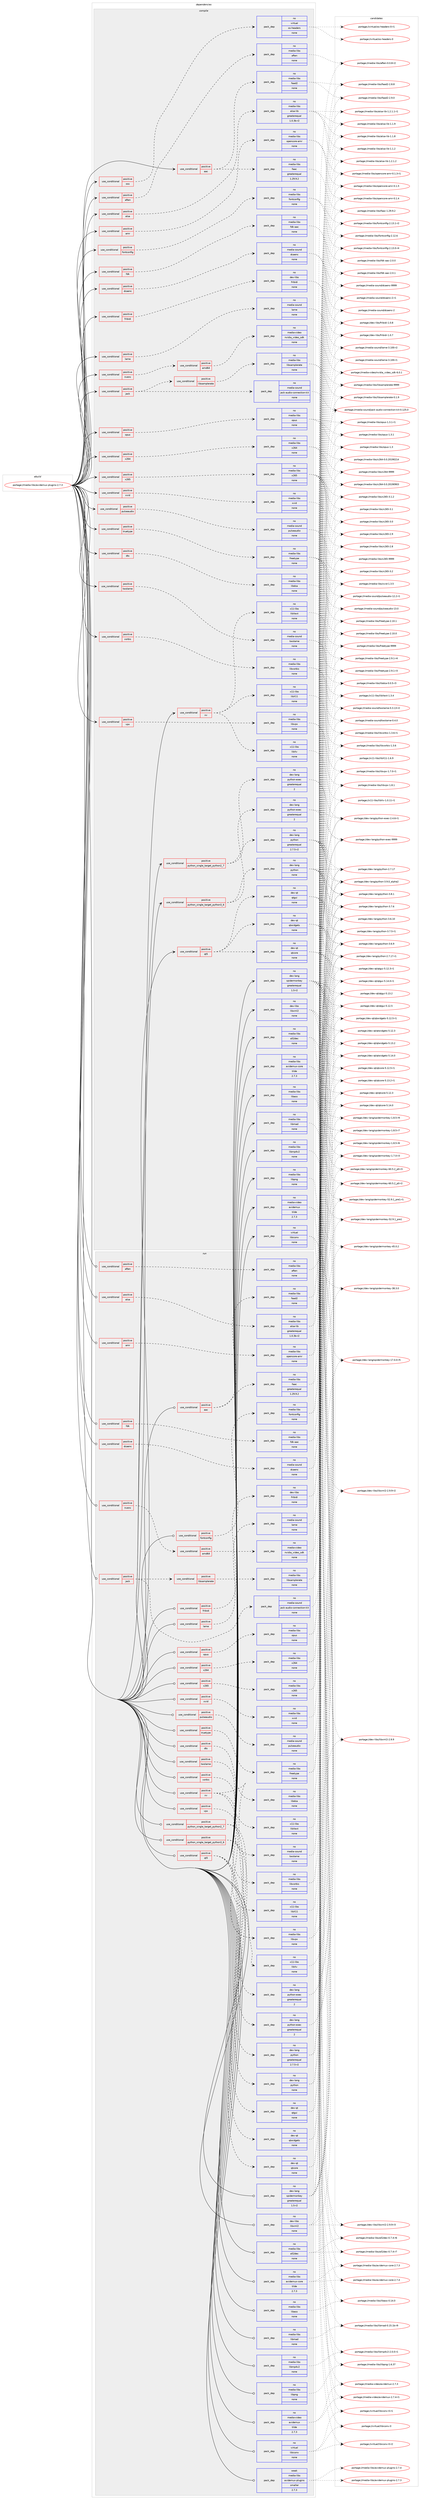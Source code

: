 digraph prolog {

# *************
# Graph options
# *************

newrank=true;
concentrate=true;
compound=true;
graph [rankdir=LR,fontname=Helvetica,fontsize=10,ranksep=1.5];#, ranksep=2.5, nodesep=0.2];
edge  [arrowhead=vee];
node  [fontname=Helvetica,fontsize=10];

# **********
# The ebuild
# **********

subgraph cluster_leftcol {
color=gray;
rank=same;
label=<<i>ebuild</i>>;
id [label="portage://media-libs/avidemux-plugins-2.7.3", color=red, width=4, href="../media-libs/avidemux-plugins-2.7.3.svg"];
}

# ****************
# The dependencies
# ****************

subgraph cluster_midcol {
color=gray;
label=<<i>dependencies</i>>;
subgraph cluster_compile {
fillcolor="#eeeeee";
style=filled;
label=<<i>compile</i>>;
subgraph cond49556 {
dependency215845 [label=<<TABLE BORDER="0" CELLBORDER="1" CELLSPACING="0" CELLPADDING="4"><TR><TD ROWSPAN="3" CELLPADDING="10">use_conditional</TD></TR><TR><TD>positive</TD></TR><TR><TD>aac</TD></TR></TABLE>>, shape=none, color=red];
subgraph pack162938 {
dependency215846 [label=<<TABLE BORDER="0" CELLBORDER="1" CELLSPACING="0" CELLPADDING="4" WIDTH="220"><TR><TD ROWSPAN="6" CELLPADDING="30">pack_dep</TD></TR><TR><TD WIDTH="110">no</TD></TR><TR><TD>media-libs</TD></TR><TR><TD>faac</TD></TR><TR><TD>greaterequal</TD></TR><TR><TD>1.29.9.2</TD></TR></TABLE>>, shape=none, color=blue];
}
dependency215845:e -> dependency215846:w [weight=20,style="dashed",arrowhead="vee"];
subgraph pack162939 {
dependency215847 [label=<<TABLE BORDER="0" CELLBORDER="1" CELLSPACING="0" CELLPADDING="4" WIDTH="220"><TR><TD ROWSPAN="6" CELLPADDING="30">pack_dep</TD></TR><TR><TD WIDTH="110">no</TD></TR><TR><TD>media-libs</TD></TR><TR><TD>faad2</TD></TR><TR><TD>none</TD></TR><TR><TD></TD></TR></TABLE>>, shape=none, color=blue];
}
dependency215845:e -> dependency215847:w [weight=20,style="dashed",arrowhead="vee"];
}
id:e -> dependency215845:w [weight=20,style="solid",arrowhead="vee"];
subgraph cond49557 {
dependency215848 [label=<<TABLE BORDER="0" CELLBORDER="1" CELLSPACING="0" CELLPADDING="4"><TR><TD ROWSPAN="3" CELLPADDING="10">use_conditional</TD></TR><TR><TD>positive</TD></TR><TR><TD>aften</TD></TR></TABLE>>, shape=none, color=red];
subgraph pack162940 {
dependency215849 [label=<<TABLE BORDER="0" CELLBORDER="1" CELLSPACING="0" CELLPADDING="4" WIDTH="220"><TR><TD ROWSPAN="6" CELLPADDING="30">pack_dep</TD></TR><TR><TD WIDTH="110">no</TD></TR><TR><TD>media-libs</TD></TR><TR><TD>aften</TD></TR><TR><TD>none</TD></TR><TR><TD></TD></TR></TABLE>>, shape=none, color=blue];
}
dependency215848:e -> dependency215849:w [weight=20,style="dashed",arrowhead="vee"];
}
id:e -> dependency215848:w [weight=20,style="solid",arrowhead="vee"];
subgraph cond49558 {
dependency215850 [label=<<TABLE BORDER="0" CELLBORDER="1" CELLSPACING="0" CELLPADDING="4"><TR><TD ROWSPAN="3" CELLPADDING="10">use_conditional</TD></TR><TR><TD>positive</TD></TR><TR><TD>alsa</TD></TR></TABLE>>, shape=none, color=red];
subgraph pack162941 {
dependency215851 [label=<<TABLE BORDER="0" CELLBORDER="1" CELLSPACING="0" CELLPADDING="4" WIDTH="220"><TR><TD ROWSPAN="6" CELLPADDING="30">pack_dep</TD></TR><TR><TD WIDTH="110">no</TD></TR><TR><TD>media-libs</TD></TR><TR><TD>alsa-lib</TD></TR><TR><TD>greaterequal</TD></TR><TR><TD>1.0.3b-r2</TD></TR></TABLE>>, shape=none, color=blue];
}
dependency215850:e -> dependency215851:w [weight=20,style="dashed",arrowhead="vee"];
}
id:e -> dependency215850:w [weight=20,style="solid",arrowhead="vee"];
subgraph cond49559 {
dependency215852 [label=<<TABLE BORDER="0" CELLBORDER="1" CELLSPACING="0" CELLPADDING="4"><TR><TD ROWSPAN="3" CELLPADDING="10">use_conditional</TD></TR><TR><TD>positive</TD></TR><TR><TD>amr</TD></TR></TABLE>>, shape=none, color=red];
subgraph pack162942 {
dependency215853 [label=<<TABLE BORDER="0" CELLBORDER="1" CELLSPACING="0" CELLPADDING="4" WIDTH="220"><TR><TD ROWSPAN="6" CELLPADDING="30">pack_dep</TD></TR><TR><TD WIDTH="110">no</TD></TR><TR><TD>media-libs</TD></TR><TR><TD>opencore-amr</TD></TR><TR><TD>none</TD></TR><TR><TD></TD></TR></TABLE>>, shape=none, color=blue];
}
dependency215852:e -> dependency215853:w [weight=20,style="dashed",arrowhead="vee"];
}
id:e -> dependency215852:w [weight=20,style="solid",arrowhead="vee"];
subgraph cond49560 {
dependency215854 [label=<<TABLE BORDER="0" CELLBORDER="1" CELLSPACING="0" CELLPADDING="4"><TR><TD ROWSPAN="3" CELLPADDING="10">use_conditional</TD></TR><TR><TD>positive</TD></TR><TR><TD>dcaenc</TD></TR></TABLE>>, shape=none, color=red];
subgraph pack162943 {
dependency215855 [label=<<TABLE BORDER="0" CELLBORDER="1" CELLSPACING="0" CELLPADDING="4" WIDTH="220"><TR><TD ROWSPAN="6" CELLPADDING="30">pack_dep</TD></TR><TR><TD WIDTH="110">no</TD></TR><TR><TD>media-sound</TD></TR><TR><TD>dcaenc</TD></TR><TR><TD>none</TD></TR><TR><TD></TD></TR></TABLE>>, shape=none, color=blue];
}
dependency215854:e -> dependency215855:w [weight=20,style="dashed",arrowhead="vee"];
}
id:e -> dependency215854:w [weight=20,style="solid",arrowhead="vee"];
subgraph cond49561 {
dependency215856 [label=<<TABLE BORDER="0" CELLBORDER="1" CELLSPACING="0" CELLPADDING="4"><TR><TD ROWSPAN="3" CELLPADDING="10">use_conditional</TD></TR><TR><TD>positive</TD></TR><TR><TD>dts</TD></TR></TABLE>>, shape=none, color=red];
subgraph pack162944 {
dependency215857 [label=<<TABLE BORDER="0" CELLBORDER="1" CELLSPACING="0" CELLPADDING="4" WIDTH="220"><TR><TD ROWSPAN="6" CELLPADDING="30">pack_dep</TD></TR><TR><TD WIDTH="110">no</TD></TR><TR><TD>media-libs</TD></TR><TR><TD>libdca</TD></TR><TR><TD>none</TD></TR><TR><TD></TD></TR></TABLE>>, shape=none, color=blue];
}
dependency215856:e -> dependency215857:w [weight=20,style="dashed",arrowhead="vee"];
}
id:e -> dependency215856:w [weight=20,style="solid",arrowhead="vee"];
subgraph cond49562 {
dependency215858 [label=<<TABLE BORDER="0" CELLBORDER="1" CELLSPACING="0" CELLPADDING="4"><TR><TD ROWSPAN="3" CELLPADDING="10">use_conditional</TD></TR><TR><TD>positive</TD></TR><TR><TD>fdk</TD></TR></TABLE>>, shape=none, color=red];
subgraph pack162945 {
dependency215859 [label=<<TABLE BORDER="0" CELLBORDER="1" CELLSPACING="0" CELLPADDING="4" WIDTH="220"><TR><TD ROWSPAN="6" CELLPADDING="30">pack_dep</TD></TR><TR><TD WIDTH="110">no</TD></TR><TR><TD>media-libs</TD></TR><TR><TD>fdk-aac</TD></TR><TR><TD>none</TD></TR><TR><TD></TD></TR></TABLE>>, shape=none, color=blue];
}
dependency215858:e -> dependency215859:w [weight=20,style="dashed",arrowhead="vee"];
}
id:e -> dependency215858:w [weight=20,style="solid",arrowhead="vee"];
subgraph cond49563 {
dependency215860 [label=<<TABLE BORDER="0" CELLBORDER="1" CELLSPACING="0" CELLPADDING="4"><TR><TD ROWSPAN="3" CELLPADDING="10">use_conditional</TD></TR><TR><TD>positive</TD></TR><TR><TD>fontconfig</TD></TR></TABLE>>, shape=none, color=red];
subgraph pack162946 {
dependency215861 [label=<<TABLE BORDER="0" CELLBORDER="1" CELLSPACING="0" CELLPADDING="4" WIDTH="220"><TR><TD ROWSPAN="6" CELLPADDING="30">pack_dep</TD></TR><TR><TD WIDTH="110">no</TD></TR><TR><TD>media-libs</TD></TR><TR><TD>fontconfig</TD></TR><TR><TD>none</TD></TR><TR><TD></TD></TR></TABLE>>, shape=none, color=blue];
}
dependency215860:e -> dependency215861:w [weight=20,style="dashed",arrowhead="vee"];
}
id:e -> dependency215860:w [weight=20,style="solid",arrowhead="vee"];
subgraph cond49564 {
dependency215862 [label=<<TABLE BORDER="0" CELLBORDER="1" CELLSPACING="0" CELLPADDING="4"><TR><TD ROWSPAN="3" CELLPADDING="10">use_conditional</TD></TR><TR><TD>positive</TD></TR><TR><TD>fribidi</TD></TR></TABLE>>, shape=none, color=red];
subgraph pack162947 {
dependency215863 [label=<<TABLE BORDER="0" CELLBORDER="1" CELLSPACING="0" CELLPADDING="4" WIDTH="220"><TR><TD ROWSPAN="6" CELLPADDING="30">pack_dep</TD></TR><TR><TD WIDTH="110">no</TD></TR><TR><TD>dev-libs</TD></TR><TR><TD>fribidi</TD></TR><TR><TD>none</TD></TR><TR><TD></TD></TR></TABLE>>, shape=none, color=blue];
}
dependency215862:e -> dependency215863:w [weight=20,style="dashed",arrowhead="vee"];
}
id:e -> dependency215862:w [weight=20,style="solid",arrowhead="vee"];
subgraph cond49565 {
dependency215864 [label=<<TABLE BORDER="0" CELLBORDER="1" CELLSPACING="0" CELLPADDING="4"><TR><TD ROWSPAN="3" CELLPADDING="10">use_conditional</TD></TR><TR><TD>positive</TD></TR><TR><TD>jack</TD></TR></TABLE>>, shape=none, color=red];
subgraph pack162948 {
dependency215865 [label=<<TABLE BORDER="0" CELLBORDER="1" CELLSPACING="0" CELLPADDING="4" WIDTH="220"><TR><TD ROWSPAN="6" CELLPADDING="30">pack_dep</TD></TR><TR><TD WIDTH="110">no</TD></TR><TR><TD>media-sound</TD></TR><TR><TD>jack-audio-connection-kit</TD></TR><TR><TD>none</TD></TR><TR><TD></TD></TR></TABLE>>, shape=none, color=blue];
}
dependency215864:e -> dependency215865:w [weight=20,style="dashed",arrowhead="vee"];
subgraph cond49566 {
dependency215866 [label=<<TABLE BORDER="0" CELLBORDER="1" CELLSPACING="0" CELLPADDING="4"><TR><TD ROWSPAN="3" CELLPADDING="10">use_conditional</TD></TR><TR><TD>positive</TD></TR><TR><TD>libsamplerate</TD></TR></TABLE>>, shape=none, color=red];
subgraph pack162949 {
dependency215867 [label=<<TABLE BORDER="0" CELLBORDER="1" CELLSPACING="0" CELLPADDING="4" WIDTH="220"><TR><TD ROWSPAN="6" CELLPADDING="30">pack_dep</TD></TR><TR><TD WIDTH="110">no</TD></TR><TR><TD>media-libs</TD></TR><TR><TD>libsamplerate</TD></TR><TR><TD>none</TD></TR><TR><TD></TD></TR></TABLE>>, shape=none, color=blue];
}
dependency215866:e -> dependency215867:w [weight=20,style="dashed",arrowhead="vee"];
}
dependency215864:e -> dependency215866:w [weight=20,style="dashed",arrowhead="vee"];
}
id:e -> dependency215864:w [weight=20,style="solid",arrowhead="vee"];
subgraph cond49567 {
dependency215868 [label=<<TABLE BORDER="0" CELLBORDER="1" CELLSPACING="0" CELLPADDING="4"><TR><TD ROWSPAN="3" CELLPADDING="10">use_conditional</TD></TR><TR><TD>positive</TD></TR><TR><TD>lame</TD></TR></TABLE>>, shape=none, color=red];
subgraph pack162950 {
dependency215869 [label=<<TABLE BORDER="0" CELLBORDER="1" CELLSPACING="0" CELLPADDING="4" WIDTH="220"><TR><TD ROWSPAN="6" CELLPADDING="30">pack_dep</TD></TR><TR><TD WIDTH="110">no</TD></TR><TR><TD>media-sound</TD></TR><TR><TD>lame</TD></TR><TR><TD>none</TD></TR><TR><TD></TD></TR></TABLE>>, shape=none, color=blue];
}
dependency215868:e -> dependency215869:w [weight=20,style="dashed",arrowhead="vee"];
}
id:e -> dependency215868:w [weight=20,style="solid",arrowhead="vee"];
subgraph cond49568 {
dependency215870 [label=<<TABLE BORDER="0" CELLBORDER="1" CELLSPACING="0" CELLPADDING="4"><TR><TD ROWSPAN="3" CELLPADDING="10">use_conditional</TD></TR><TR><TD>positive</TD></TR><TR><TD>nvenc</TD></TR></TABLE>>, shape=none, color=red];
subgraph cond49569 {
dependency215871 [label=<<TABLE BORDER="0" CELLBORDER="1" CELLSPACING="0" CELLPADDING="4"><TR><TD ROWSPAN="3" CELLPADDING="10">use_conditional</TD></TR><TR><TD>positive</TD></TR><TR><TD>amd64</TD></TR></TABLE>>, shape=none, color=red];
subgraph pack162951 {
dependency215872 [label=<<TABLE BORDER="0" CELLBORDER="1" CELLSPACING="0" CELLPADDING="4" WIDTH="220"><TR><TD ROWSPAN="6" CELLPADDING="30">pack_dep</TD></TR><TR><TD WIDTH="110">no</TD></TR><TR><TD>media-video</TD></TR><TR><TD>nvidia_video_sdk</TD></TR><TR><TD>none</TD></TR><TR><TD></TD></TR></TABLE>>, shape=none, color=blue];
}
dependency215871:e -> dependency215872:w [weight=20,style="dashed",arrowhead="vee"];
}
dependency215870:e -> dependency215871:w [weight=20,style="dashed",arrowhead="vee"];
}
id:e -> dependency215870:w [weight=20,style="solid",arrowhead="vee"];
subgraph cond49570 {
dependency215873 [label=<<TABLE BORDER="0" CELLBORDER="1" CELLSPACING="0" CELLPADDING="4"><TR><TD ROWSPAN="3" CELLPADDING="10">use_conditional</TD></TR><TR><TD>positive</TD></TR><TR><TD>opus</TD></TR></TABLE>>, shape=none, color=red];
subgraph pack162952 {
dependency215874 [label=<<TABLE BORDER="0" CELLBORDER="1" CELLSPACING="0" CELLPADDING="4" WIDTH="220"><TR><TD ROWSPAN="6" CELLPADDING="30">pack_dep</TD></TR><TR><TD WIDTH="110">no</TD></TR><TR><TD>media-libs</TD></TR><TR><TD>opus</TD></TR><TR><TD>none</TD></TR><TR><TD></TD></TR></TABLE>>, shape=none, color=blue];
}
dependency215873:e -> dependency215874:w [weight=20,style="dashed",arrowhead="vee"];
}
id:e -> dependency215873:w [weight=20,style="solid",arrowhead="vee"];
subgraph cond49571 {
dependency215875 [label=<<TABLE BORDER="0" CELLBORDER="1" CELLSPACING="0" CELLPADDING="4"><TR><TD ROWSPAN="3" CELLPADDING="10">use_conditional</TD></TR><TR><TD>positive</TD></TR><TR><TD>oss</TD></TR></TABLE>>, shape=none, color=red];
subgraph pack162953 {
dependency215876 [label=<<TABLE BORDER="0" CELLBORDER="1" CELLSPACING="0" CELLPADDING="4" WIDTH="220"><TR><TD ROWSPAN="6" CELLPADDING="30">pack_dep</TD></TR><TR><TD WIDTH="110">no</TD></TR><TR><TD>virtual</TD></TR><TR><TD>os-headers</TD></TR><TR><TD>none</TD></TR><TR><TD></TD></TR></TABLE>>, shape=none, color=blue];
}
dependency215875:e -> dependency215876:w [weight=20,style="dashed",arrowhead="vee"];
}
id:e -> dependency215875:w [weight=20,style="solid",arrowhead="vee"];
subgraph cond49572 {
dependency215877 [label=<<TABLE BORDER="0" CELLBORDER="1" CELLSPACING="0" CELLPADDING="4"><TR><TD ROWSPAN="3" CELLPADDING="10">use_conditional</TD></TR><TR><TD>positive</TD></TR><TR><TD>pulseaudio</TD></TR></TABLE>>, shape=none, color=red];
subgraph pack162954 {
dependency215878 [label=<<TABLE BORDER="0" CELLBORDER="1" CELLSPACING="0" CELLPADDING="4" WIDTH="220"><TR><TD ROWSPAN="6" CELLPADDING="30">pack_dep</TD></TR><TR><TD WIDTH="110">no</TD></TR><TR><TD>media-sound</TD></TR><TR><TD>pulseaudio</TD></TR><TR><TD>none</TD></TR><TR><TD></TD></TR></TABLE>>, shape=none, color=blue];
}
dependency215877:e -> dependency215878:w [weight=20,style="dashed",arrowhead="vee"];
}
id:e -> dependency215877:w [weight=20,style="solid",arrowhead="vee"];
subgraph cond49573 {
dependency215879 [label=<<TABLE BORDER="0" CELLBORDER="1" CELLSPACING="0" CELLPADDING="4"><TR><TD ROWSPAN="3" CELLPADDING="10">use_conditional</TD></TR><TR><TD>positive</TD></TR><TR><TD>python_single_target_python2_7</TD></TR></TABLE>>, shape=none, color=red];
subgraph pack162955 {
dependency215880 [label=<<TABLE BORDER="0" CELLBORDER="1" CELLSPACING="0" CELLPADDING="4" WIDTH="220"><TR><TD ROWSPAN="6" CELLPADDING="30">pack_dep</TD></TR><TR><TD WIDTH="110">no</TD></TR><TR><TD>dev-lang</TD></TR><TR><TD>python</TD></TR><TR><TD>greaterequal</TD></TR><TR><TD>2.7.5-r2</TD></TR></TABLE>>, shape=none, color=blue];
}
dependency215879:e -> dependency215880:w [weight=20,style="dashed",arrowhead="vee"];
subgraph pack162956 {
dependency215881 [label=<<TABLE BORDER="0" CELLBORDER="1" CELLSPACING="0" CELLPADDING="4" WIDTH="220"><TR><TD ROWSPAN="6" CELLPADDING="30">pack_dep</TD></TR><TR><TD WIDTH="110">no</TD></TR><TR><TD>dev-lang</TD></TR><TR><TD>python-exec</TD></TR><TR><TD>greaterequal</TD></TR><TR><TD>2</TD></TR></TABLE>>, shape=none, color=blue];
}
dependency215879:e -> dependency215881:w [weight=20,style="dashed",arrowhead="vee"];
}
id:e -> dependency215879:w [weight=20,style="solid",arrowhead="vee"];
subgraph cond49574 {
dependency215882 [label=<<TABLE BORDER="0" CELLBORDER="1" CELLSPACING="0" CELLPADDING="4"><TR><TD ROWSPAN="3" CELLPADDING="10">use_conditional</TD></TR><TR><TD>positive</TD></TR><TR><TD>python_single_target_python3_6</TD></TR></TABLE>>, shape=none, color=red];
subgraph pack162957 {
dependency215883 [label=<<TABLE BORDER="0" CELLBORDER="1" CELLSPACING="0" CELLPADDING="4" WIDTH="220"><TR><TD ROWSPAN="6" CELLPADDING="30">pack_dep</TD></TR><TR><TD WIDTH="110">no</TD></TR><TR><TD>dev-lang</TD></TR><TR><TD>python</TD></TR><TR><TD>none</TD></TR><TR><TD></TD></TR></TABLE>>, shape=none, color=blue];
}
dependency215882:e -> dependency215883:w [weight=20,style="dashed",arrowhead="vee"];
subgraph pack162958 {
dependency215884 [label=<<TABLE BORDER="0" CELLBORDER="1" CELLSPACING="0" CELLPADDING="4" WIDTH="220"><TR><TD ROWSPAN="6" CELLPADDING="30">pack_dep</TD></TR><TR><TD WIDTH="110">no</TD></TR><TR><TD>dev-lang</TD></TR><TR><TD>python-exec</TD></TR><TR><TD>greaterequal</TD></TR><TR><TD>2</TD></TR></TABLE>>, shape=none, color=blue];
}
dependency215882:e -> dependency215884:w [weight=20,style="dashed",arrowhead="vee"];
}
id:e -> dependency215882:w [weight=20,style="solid",arrowhead="vee"];
subgraph cond49575 {
dependency215885 [label=<<TABLE BORDER="0" CELLBORDER="1" CELLSPACING="0" CELLPADDING="4"><TR><TD ROWSPAN="3" CELLPADDING="10">use_conditional</TD></TR><TR><TD>positive</TD></TR><TR><TD>qt5</TD></TR></TABLE>>, shape=none, color=red];
subgraph pack162959 {
dependency215886 [label=<<TABLE BORDER="0" CELLBORDER="1" CELLSPACING="0" CELLPADDING="4" WIDTH="220"><TR><TD ROWSPAN="6" CELLPADDING="30">pack_dep</TD></TR><TR><TD WIDTH="110">no</TD></TR><TR><TD>dev-qt</TD></TR><TR><TD>qtcore</TD></TR><TR><TD>none</TD></TR><TR><TD></TD></TR></TABLE>>, shape=none, color=blue];
}
dependency215885:e -> dependency215886:w [weight=20,style="dashed",arrowhead="vee"];
subgraph pack162960 {
dependency215887 [label=<<TABLE BORDER="0" CELLBORDER="1" CELLSPACING="0" CELLPADDING="4" WIDTH="220"><TR><TD ROWSPAN="6" CELLPADDING="30">pack_dep</TD></TR><TR><TD WIDTH="110">no</TD></TR><TR><TD>dev-qt</TD></TR><TR><TD>qtgui</TD></TR><TR><TD>none</TD></TR><TR><TD></TD></TR></TABLE>>, shape=none, color=blue];
}
dependency215885:e -> dependency215887:w [weight=20,style="dashed",arrowhead="vee"];
subgraph pack162961 {
dependency215888 [label=<<TABLE BORDER="0" CELLBORDER="1" CELLSPACING="0" CELLPADDING="4" WIDTH="220"><TR><TD ROWSPAN="6" CELLPADDING="30">pack_dep</TD></TR><TR><TD WIDTH="110">no</TD></TR><TR><TD>dev-qt</TD></TR><TR><TD>qtwidgets</TD></TR><TR><TD>none</TD></TR><TR><TD></TD></TR></TABLE>>, shape=none, color=blue];
}
dependency215885:e -> dependency215888:w [weight=20,style="dashed",arrowhead="vee"];
}
id:e -> dependency215885:w [weight=20,style="solid",arrowhead="vee"];
subgraph cond49576 {
dependency215889 [label=<<TABLE BORDER="0" CELLBORDER="1" CELLSPACING="0" CELLPADDING="4"><TR><TD ROWSPAN="3" CELLPADDING="10">use_conditional</TD></TR><TR><TD>positive</TD></TR><TR><TD>truetype</TD></TR></TABLE>>, shape=none, color=red];
subgraph pack162962 {
dependency215890 [label=<<TABLE BORDER="0" CELLBORDER="1" CELLSPACING="0" CELLPADDING="4" WIDTH="220"><TR><TD ROWSPAN="6" CELLPADDING="30">pack_dep</TD></TR><TR><TD WIDTH="110">no</TD></TR><TR><TD>media-libs</TD></TR><TR><TD>freetype</TD></TR><TR><TD>none</TD></TR><TR><TD></TD></TR></TABLE>>, shape=none, color=blue];
}
dependency215889:e -> dependency215890:w [weight=20,style="dashed",arrowhead="vee"];
}
id:e -> dependency215889:w [weight=20,style="solid",arrowhead="vee"];
subgraph cond49577 {
dependency215891 [label=<<TABLE BORDER="0" CELLBORDER="1" CELLSPACING="0" CELLPADDING="4"><TR><TD ROWSPAN="3" CELLPADDING="10">use_conditional</TD></TR><TR><TD>positive</TD></TR><TR><TD>twolame</TD></TR></TABLE>>, shape=none, color=red];
subgraph pack162963 {
dependency215892 [label=<<TABLE BORDER="0" CELLBORDER="1" CELLSPACING="0" CELLPADDING="4" WIDTH="220"><TR><TD ROWSPAN="6" CELLPADDING="30">pack_dep</TD></TR><TR><TD WIDTH="110">no</TD></TR><TR><TD>media-sound</TD></TR><TR><TD>twolame</TD></TR><TR><TD>none</TD></TR><TR><TD></TD></TR></TABLE>>, shape=none, color=blue];
}
dependency215891:e -> dependency215892:w [weight=20,style="dashed",arrowhead="vee"];
}
id:e -> dependency215891:w [weight=20,style="solid",arrowhead="vee"];
subgraph cond49578 {
dependency215893 [label=<<TABLE BORDER="0" CELLBORDER="1" CELLSPACING="0" CELLPADDING="4"><TR><TD ROWSPAN="3" CELLPADDING="10">use_conditional</TD></TR><TR><TD>positive</TD></TR><TR><TD>vorbis</TD></TR></TABLE>>, shape=none, color=red];
subgraph pack162964 {
dependency215894 [label=<<TABLE BORDER="0" CELLBORDER="1" CELLSPACING="0" CELLPADDING="4" WIDTH="220"><TR><TD ROWSPAN="6" CELLPADDING="30">pack_dep</TD></TR><TR><TD WIDTH="110">no</TD></TR><TR><TD>media-libs</TD></TR><TR><TD>libvorbis</TD></TR><TR><TD>none</TD></TR><TR><TD></TD></TR></TABLE>>, shape=none, color=blue];
}
dependency215893:e -> dependency215894:w [weight=20,style="dashed",arrowhead="vee"];
}
id:e -> dependency215893:w [weight=20,style="solid",arrowhead="vee"];
subgraph cond49579 {
dependency215895 [label=<<TABLE BORDER="0" CELLBORDER="1" CELLSPACING="0" CELLPADDING="4"><TR><TD ROWSPAN="3" CELLPADDING="10">use_conditional</TD></TR><TR><TD>positive</TD></TR><TR><TD>vpx</TD></TR></TABLE>>, shape=none, color=red];
subgraph pack162965 {
dependency215896 [label=<<TABLE BORDER="0" CELLBORDER="1" CELLSPACING="0" CELLPADDING="4" WIDTH="220"><TR><TD ROWSPAN="6" CELLPADDING="30">pack_dep</TD></TR><TR><TD WIDTH="110">no</TD></TR><TR><TD>media-libs</TD></TR><TR><TD>libvpx</TD></TR><TR><TD>none</TD></TR><TR><TD></TD></TR></TABLE>>, shape=none, color=blue];
}
dependency215895:e -> dependency215896:w [weight=20,style="dashed",arrowhead="vee"];
}
id:e -> dependency215895:w [weight=20,style="solid",arrowhead="vee"];
subgraph cond49580 {
dependency215897 [label=<<TABLE BORDER="0" CELLBORDER="1" CELLSPACING="0" CELLPADDING="4"><TR><TD ROWSPAN="3" CELLPADDING="10">use_conditional</TD></TR><TR><TD>positive</TD></TR><TR><TD>x264</TD></TR></TABLE>>, shape=none, color=red];
subgraph pack162966 {
dependency215898 [label=<<TABLE BORDER="0" CELLBORDER="1" CELLSPACING="0" CELLPADDING="4" WIDTH="220"><TR><TD ROWSPAN="6" CELLPADDING="30">pack_dep</TD></TR><TR><TD WIDTH="110">no</TD></TR><TR><TD>media-libs</TD></TR><TR><TD>x264</TD></TR><TR><TD>none</TD></TR><TR><TD></TD></TR></TABLE>>, shape=none, color=blue];
}
dependency215897:e -> dependency215898:w [weight=20,style="dashed",arrowhead="vee"];
}
id:e -> dependency215897:w [weight=20,style="solid",arrowhead="vee"];
subgraph cond49581 {
dependency215899 [label=<<TABLE BORDER="0" CELLBORDER="1" CELLSPACING="0" CELLPADDING="4"><TR><TD ROWSPAN="3" CELLPADDING="10">use_conditional</TD></TR><TR><TD>positive</TD></TR><TR><TD>x265</TD></TR></TABLE>>, shape=none, color=red];
subgraph pack162967 {
dependency215900 [label=<<TABLE BORDER="0" CELLBORDER="1" CELLSPACING="0" CELLPADDING="4" WIDTH="220"><TR><TD ROWSPAN="6" CELLPADDING="30">pack_dep</TD></TR><TR><TD WIDTH="110">no</TD></TR><TR><TD>media-libs</TD></TR><TR><TD>x265</TD></TR><TR><TD>none</TD></TR><TR><TD></TD></TR></TABLE>>, shape=none, color=blue];
}
dependency215899:e -> dependency215900:w [weight=20,style="dashed",arrowhead="vee"];
}
id:e -> dependency215899:w [weight=20,style="solid",arrowhead="vee"];
subgraph cond49582 {
dependency215901 [label=<<TABLE BORDER="0" CELLBORDER="1" CELLSPACING="0" CELLPADDING="4"><TR><TD ROWSPAN="3" CELLPADDING="10">use_conditional</TD></TR><TR><TD>positive</TD></TR><TR><TD>xv</TD></TR></TABLE>>, shape=none, color=red];
subgraph pack162968 {
dependency215902 [label=<<TABLE BORDER="0" CELLBORDER="1" CELLSPACING="0" CELLPADDING="4" WIDTH="220"><TR><TD ROWSPAN="6" CELLPADDING="30">pack_dep</TD></TR><TR><TD WIDTH="110">no</TD></TR><TR><TD>x11-libs</TD></TR><TR><TD>libX11</TD></TR><TR><TD>none</TD></TR><TR><TD></TD></TR></TABLE>>, shape=none, color=blue];
}
dependency215901:e -> dependency215902:w [weight=20,style="dashed",arrowhead="vee"];
subgraph pack162969 {
dependency215903 [label=<<TABLE BORDER="0" CELLBORDER="1" CELLSPACING="0" CELLPADDING="4" WIDTH="220"><TR><TD ROWSPAN="6" CELLPADDING="30">pack_dep</TD></TR><TR><TD WIDTH="110">no</TD></TR><TR><TD>x11-libs</TD></TR><TR><TD>libXext</TD></TR><TR><TD>none</TD></TR><TR><TD></TD></TR></TABLE>>, shape=none, color=blue];
}
dependency215901:e -> dependency215903:w [weight=20,style="dashed",arrowhead="vee"];
subgraph pack162970 {
dependency215904 [label=<<TABLE BORDER="0" CELLBORDER="1" CELLSPACING="0" CELLPADDING="4" WIDTH="220"><TR><TD ROWSPAN="6" CELLPADDING="30">pack_dep</TD></TR><TR><TD WIDTH="110">no</TD></TR><TR><TD>x11-libs</TD></TR><TR><TD>libXv</TD></TR><TR><TD>none</TD></TR><TR><TD></TD></TR></TABLE>>, shape=none, color=blue];
}
dependency215901:e -> dependency215904:w [weight=20,style="dashed",arrowhead="vee"];
}
id:e -> dependency215901:w [weight=20,style="solid",arrowhead="vee"];
subgraph cond49583 {
dependency215905 [label=<<TABLE BORDER="0" CELLBORDER="1" CELLSPACING="0" CELLPADDING="4"><TR><TD ROWSPAN="3" CELLPADDING="10">use_conditional</TD></TR><TR><TD>positive</TD></TR><TR><TD>xvid</TD></TR></TABLE>>, shape=none, color=red];
subgraph pack162971 {
dependency215906 [label=<<TABLE BORDER="0" CELLBORDER="1" CELLSPACING="0" CELLPADDING="4" WIDTH="220"><TR><TD ROWSPAN="6" CELLPADDING="30">pack_dep</TD></TR><TR><TD WIDTH="110">no</TD></TR><TR><TD>media-libs</TD></TR><TR><TD>xvid</TD></TR><TR><TD>none</TD></TR><TR><TD></TD></TR></TABLE>>, shape=none, color=blue];
}
dependency215905:e -> dependency215906:w [weight=20,style="dashed",arrowhead="vee"];
}
id:e -> dependency215905:w [weight=20,style="solid",arrowhead="vee"];
subgraph pack162972 {
dependency215907 [label=<<TABLE BORDER="0" CELLBORDER="1" CELLSPACING="0" CELLPADDING="4" WIDTH="220"><TR><TD ROWSPAN="6" CELLPADDING="30">pack_dep</TD></TR><TR><TD WIDTH="110">no</TD></TR><TR><TD>dev-lang</TD></TR><TR><TD>spidermonkey</TD></TR><TR><TD>greaterequal</TD></TR><TR><TD>1.5-r2</TD></TR></TABLE>>, shape=none, color=blue];
}
id:e -> dependency215907:w [weight=20,style="solid",arrowhead="vee"];
subgraph pack162973 {
dependency215908 [label=<<TABLE BORDER="0" CELLBORDER="1" CELLSPACING="0" CELLPADDING="4" WIDTH="220"><TR><TD ROWSPAN="6" CELLPADDING="30">pack_dep</TD></TR><TR><TD WIDTH="110">no</TD></TR><TR><TD>dev-libs</TD></TR><TR><TD>libxml2</TD></TR><TR><TD>none</TD></TR><TR><TD></TD></TR></TABLE>>, shape=none, color=blue];
}
id:e -> dependency215908:w [weight=20,style="solid",arrowhead="vee"];
subgraph pack162974 {
dependency215909 [label=<<TABLE BORDER="0" CELLBORDER="1" CELLSPACING="0" CELLPADDING="4" WIDTH="220"><TR><TD ROWSPAN="6" CELLPADDING="30">pack_dep</TD></TR><TR><TD WIDTH="110">no</TD></TR><TR><TD>media-libs</TD></TR><TR><TD>a52dec</TD></TR><TR><TD>none</TD></TR><TR><TD></TD></TR></TABLE>>, shape=none, color=blue];
}
id:e -> dependency215909:w [weight=20,style="solid",arrowhead="vee"];
subgraph pack162975 {
dependency215910 [label=<<TABLE BORDER="0" CELLBORDER="1" CELLSPACING="0" CELLPADDING="4" WIDTH="220"><TR><TD ROWSPAN="6" CELLPADDING="30">pack_dep</TD></TR><TR><TD WIDTH="110">no</TD></TR><TR><TD>media-libs</TD></TR><TR><TD>avidemux-core</TD></TR><TR><TD>tilde</TD></TR><TR><TD>2.7.3</TD></TR></TABLE>>, shape=none, color=blue];
}
id:e -> dependency215910:w [weight=20,style="solid",arrowhead="vee"];
subgraph pack162976 {
dependency215911 [label=<<TABLE BORDER="0" CELLBORDER="1" CELLSPACING="0" CELLPADDING="4" WIDTH="220"><TR><TD ROWSPAN="6" CELLPADDING="30">pack_dep</TD></TR><TR><TD WIDTH="110">no</TD></TR><TR><TD>media-libs</TD></TR><TR><TD>libass</TD></TR><TR><TD>none</TD></TR><TR><TD></TD></TR></TABLE>>, shape=none, color=blue];
}
id:e -> dependency215911:w [weight=20,style="solid",arrowhead="vee"];
subgraph pack162977 {
dependency215912 [label=<<TABLE BORDER="0" CELLBORDER="1" CELLSPACING="0" CELLPADDING="4" WIDTH="220"><TR><TD ROWSPAN="6" CELLPADDING="30">pack_dep</TD></TR><TR><TD WIDTH="110">no</TD></TR><TR><TD>media-libs</TD></TR><TR><TD>libmad</TD></TR><TR><TD>none</TD></TR><TR><TD></TD></TR></TABLE>>, shape=none, color=blue];
}
id:e -> dependency215912:w [weight=20,style="solid",arrowhead="vee"];
subgraph pack162978 {
dependency215913 [label=<<TABLE BORDER="0" CELLBORDER="1" CELLSPACING="0" CELLPADDING="4" WIDTH="220"><TR><TD ROWSPAN="6" CELLPADDING="30">pack_dep</TD></TR><TR><TD WIDTH="110">no</TD></TR><TR><TD>media-libs</TD></TR><TR><TD>libmp4v2</TD></TR><TR><TD>none</TD></TR><TR><TD></TD></TR></TABLE>>, shape=none, color=blue];
}
id:e -> dependency215913:w [weight=20,style="solid",arrowhead="vee"];
subgraph pack162979 {
dependency215914 [label=<<TABLE BORDER="0" CELLBORDER="1" CELLSPACING="0" CELLPADDING="4" WIDTH="220"><TR><TD ROWSPAN="6" CELLPADDING="30">pack_dep</TD></TR><TR><TD WIDTH="110">no</TD></TR><TR><TD>media-libs</TD></TR><TR><TD>libpng</TD></TR><TR><TD>none</TD></TR><TR><TD></TD></TR></TABLE>>, shape=none, color=blue];
}
id:e -> dependency215914:w [weight=20,style="solid",arrowhead="vee"];
subgraph pack162980 {
dependency215915 [label=<<TABLE BORDER="0" CELLBORDER="1" CELLSPACING="0" CELLPADDING="4" WIDTH="220"><TR><TD ROWSPAN="6" CELLPADDING="30">pack_dep</TD></TR><TR><TD WIDTH="110">no</TD></TR><TR><TD>media-video</TD></TR><TR><TD>avidemux</TD></TR><TR><TD>tilde</TD></TR><TR><TD>2.7.3</TD></TR></TABLE>>, shape=none, color=blue];
}
id:e -> dependency215915:w [weight=20,style="solid",arrowhead="vee"];
subgraph pack162981 {
dependency215916 [label=<<TABLE BORDER="0" CELLBORDER="1" CELLSPACING="0" CELLPADDING="4" WIDTH="220"><TR><TD ROWSPAN="6" CELLPADDING="30">pack_dep</TD></TR><TR><TD WIDTH="110">no</TD></TR><TR><TD>virtual</TD></TR><TR><TD>libiconv</TD></TR><TR><TD>none</TD></TR><TR><TD></TD></TR></TABLE>>, shape=none, color=blue];
}
id:e -> dependency215916:w [weight=20,style="solid",arrowhead="vee"];
}
subgraph cluster_compileandrun {
fillcolor="#eeeeee";
style=filled;
label=<<i>compile and run</i>>;
}
subgraph cluster_run {
fillcolor="#eeeeee";
style=filled;
label=<<i>run</i>>;
subgraph cond49584 {
dependency215917 [label=<<TABLE BORDER="0" CELLBORDER="1" CELLSPACING="0" CELLPADDING="4"><TR><TD ROWSPAN="3" CELLPADDING="10">use_conditional</TD></TR><TR><TD>positive</TD></TR><TR><TD>aac</TD></TR></TABLE>>, shape=none, color=red];
subgraph pack162982 {
dependency215918 [label=<<TABLE BORDER="0" CELLBORDER="1" CELLSPACING="0" CELLPADDING="4" WIDTH="220"><TR><TD ROWSPAN="6" CELLPADDING="30">pack_dep</TD></TR><TR><TD WIDTH="110">no</TD></TR><TR><TD>media-libs</TD></TR><TR><TD>faac</TD></TR><TR><TD>greaterequal</TD></TR><TR><TD>1.29.9.2</TD></TR></TABLE>>, shape=none, color=blue];
}
dependency215917:e -> dependency215918:w [weight=20,style="dashed",arrowhead="vee"];
subgraph pack162983 {
dependency215919 [label=<<TABLE BORDER="0" CELLBORDER="1" CELLSPACING="0" CELLPADDING="4" WIDTH="220"><TR><TD ROWSPAN="6" CELLPADDING="30">pack_dep</TD></TR><TR><TD WIDTH="110">no</TD></TR><TR><TD>media-libs</TD></TR><TR><TD>faad2</TD></TR><TR><TD>none</TD></TR><TR><TD></TD></TR></TABLE>>, shape=none, color=blue];
}
dependency215917:e -> dependency215919:w [weight=20,style="dashed",arrowhead="vee"];
}
id:e -> dependency215917:w [weight=20,style="solid",arrowhead="odot"];
subgraph cond49585 {
dependency215920 [label=<<TABLE BORDER="0" CELLBORDER="1" CELLSPACING="0" CELLPADDING="4"><TR><TD ROWSPAN="3" CELLPADDING="10">use_conditional</TD></TR><TR><TD>positive</TD></TR><TR><TD>aften</TD></TR></TABLE>>, shape=none, color=red];
subgraph pack162984 {
dependency215921 [label=<<TABLE BORDER="0" CELLBORDER="1" CELLSPACING="0" CELLPADDING="4" WIDTH="220"><TR><TD ROWSPAN="6" CELLPADDING="30">pack_dep</TD></TR><TR><TD WIDTH="110">no</TD></TR><TR><TD>media-libs</TD></TR><TR><TD>aften</TD></TR><TR><TD>none</TD></TR><TR><TD></TD></TR></TABLE>>, shape=none, color=blue];
}
dependency215920:e -> dependency215921:w [weight=20,style="dashed",arrowhead="vee"];
}
id:e -> dependency215920:w [weight=20,style="solid",arrowhead="odot"];
subgraph cond49586 {
dependency215922 [label=<<TABLE BORDER="0" CELLBORDER="1" CELLSPACING="0" CELLPADDING="4"><TR><TD ROWSPAN="3" CELLPADDING="10">use_conditional</TD></TR><TR><TD>positive</TD></TR><TR><TD>alsa</TD></TR></TABLE>>, shape=none, color=red];
subgraph pack162985 {
dependency215923 [label=<<TABLE BORDER="0" CELLBORDER="1" CELLSPACING="0" CELLPADDING="4" WIDTH="220"><TR><TD ROWSPAN="6" CELLPADDING="30">pack_dep</TD></TR><TR><TD WIDTH="110">no</TD></TR><TR><TD>media-libs</TD></TR><TR><TD>alsa-lib</TD></TR><TR><TD>greaterequal</TD></TR><TR><TD>1.0.3b-r2</TD></TR></TABLE>>, shape=none, color=blue];
}
dependency215922:e -> dependency215923:w [weight=20,style="dashed",arrowhead="vee"];
}
id:e -> dependency215922:w [weight=20,style="solid",arrowhead="odot"];
subgraph cond49587 {
dependency215924 [label=<<TABLE BORDER="0" CELLBORDER="1" CELLSPACING="0" CELLPADDING="4"><TR><TD ROWSPAN="3" CELLPADDING="10">use_conditional</TD></TR><TR><TD>positive</TD></TR><TR><TD>amr</TD></TR></TABLE>>, shape=none, color=red];
subgraph pack162986 {
dependency215925 [label=<<TABLE BORDER="0" CELLBORDER="1" CELLSPACING="0" CELLPADDING="4" WIDTH="220"><TR><TD ROWSPAN="6" CELLPADDING="30">pack_dep</TD></TR><TR><TD WIDTH="110">no</TD></TR><TR><TD>media-libs</TD></TR><TR><TD>opencore-amr</TD></TR><TR><TD>none</TD></TR><TR><TD></TD></TR></TABLE>>, shape=none, color=blue];
}
dependency215924:e -> dependency215925:w [weight=20,style="dashed",arrowhead="vee"];
}
id:e -> dependency215924:w [weight=20,style="solid",arrowhead="odot"];
subgraph cond49588 {
dependency215926 [label=<<TABLE BORDER="0" CELLBORDER="1" CELLSPACING="0" CELLPADDING="4"><TR><TD ROWSPAN="3" CELLPADDING="10">use_conditional</TD></TR><TR><TD>positive</TD></TR><TR><TD>dcaenc</TD></TR></TABLE>>, shape=none, color=red];
subgraph pack162987 {
dependency215927 [label=<<TABLE BORDER="0" CELLBORDER="1" CELLSPACING="0" CELLPADDING="4" WIDTH="220"><TR><TD ROWSPAN="6" CELLPADDING="30">pack_dep</TD></TR><TR><TD WIDTH="110">no</TD></TR><TR><TD>media-sound</TD></TR><TR><TD>dcaenc</TD></TR><TR><TD>none</TD></TR><TR><TD></TD></TR></TABLE>>, shape=none, color=blue];
}
dependency215926:e -> dependency215927:w [weight=20,style="dashed",arrowhead="vee"];
}
id:e -> dependency215926:w [weight=20,style="solid",arrowhead="odot"];
subgraph cond49589 {
dependency215928 [label=<<TABLE BORDER="0" CELLBORDER="1" CELLSPACING="0" CELLPADDING="4"><TR><TD ROWSPAN="3" CELLPADDING="10">use_conditional</TD></TR><TR><TD>positive</TD></TR><TR><TD>dts</TD></TR></TABLE>>, shape=none, color=red];
subgraph pack162988 {
dependency215929 [label=<<TABLE BORDER="0" CELLBORDER="1" CELLSPACING="0" CELLPADDING="4" WIDTH="220"><TR><TD ROWSPAN="6" CELLPADDING="30">pack_dep</TD></TR><TR><TD WIDTH="110">no</TD></TR><TR><TD>media-libs</TD></TR><TR><TD>libdca</TD></TR><TR><TD>none</TD></TR><TR><TD></TD></TR></TABLE>>, shape=none, color=blue];
}
dependency215928:e -> dependency215929:w [weight=20,style="dashed",arrowhead="vee"];
}
id:e -> dependency215928:w [weight=20,style="solid",arrowhead="odot"];
subgraph cond49590 {
dependency215930 [label=<<TABLE BORDER="0" CELLBORDER="1" CELLSPACING="0" CELLPADDING="4"><TR><TD ROWSPAN="3" CELLPADDING="10">use_conditional</TD></TR><TR><TD>positive</TD></TR><TR><TD>fdk</TD></TR></TABLE>>, shape=none, color=red];
subgraph pack162989 {
dependency215931 [label=<<TABLE BORDER="0" CELLBORDER="1" CELLSPACING="0" CELLPADDING="4" WIDTH="220"><TR><TD ROWSPAN="6" CELLPADDING="30">pack_dep</TD></TR><TR><TD WIDTH="110">no</TD></TR><TR><TD>media-libs</TD></TR><TR><TD>fdk-aac</TD></TR><TR><TD>none</TD></TR><TR><TD></TD></TR></TABLE>>, shape=none, color=blue];
}
dependency215930:e -> dependency215931:w [weight=20,style="dashed",arrowhead="vee"];
}
id:e -> dependency215930:w [weight=20,style="solid",arrowhead="odot"];
subgraph cond49591 {
dependency215932 [label=<<TABLE BORDER="0" CELLBORDER="1" CELLSPACING="0" CELLPADDING="4"><TR><TD ROWSPAN="3" CELLPADDING="10">use_conditional</TD></TR><TR><TD>positive</TD></TR><TR><TD>fontconfig</TD></TR></TABLE>>, shape=none, color=red];
subgraph pack162990 {
dependency215933 [label=<<TABLE BORDER="0" CELLBORDER="1" CELLSPACING="0" CELLPADDING="4" WIDTH="220"><TR><TD ROWSPAN="6" CELLPADDING="30">pack_dep</TD></TR><TR><TD WIDTH="110">no</TD></TR><TR><TD>media-libs</TD></TR><TR><TD>fontconfig</TD></TR><TR><TD>none</TD></TR><TR><TD></TD></TR></TABLE>>, shape=none, color=blue];
}
dependency215932:e -> dependency215933:w [weight=20,style="dashed",arrowhead="vee"];
}
id:e -> dependency215932:w [weight=20,style="solid",arrowhead="odot"];
subgraph cond49592 {
dependency215934 [label=<<TABLE BORDER="0" CELLBORDER="1" CELLSPACING="0" CELLPADDING="4"><TR><TD ROWSPAN="3" CELLPADDING="10">use_conditional</TD></TR><TR><TD>positive</TD></TR><TR><TD>fribidi</TD></TR></TABLE>>, shape=none, color=red];
subgraph pack162991 {
dependency215935 [label=<<TABLE BORDER="0" CELLBORDER="1" CELLSPACING="0" CELLPADDING="4" WIDTH="220"><TR><TD ROWSPAN="6" CELLPADDING="30">pack_dep</TD></TR><TR><TD WIDTH="110">no</TD></TR><TR><TD>dev-libs</TD></TR><TR><TD>fribidi</TD></TR><TR><TD>none</TD></TR><TR><TD></TD></TR></TABLE>>, shape=none, color=blue];
}
dependency215934:e -> dependency215935:w [weight=20,style="dashed",arrowhead="vee"];
}
id:e -> dependency215934:w [weight=20,style="solid",arrowhead="odot"];
subgraph cond49593 {
dependency215936 [label=<<TABLE BORDER="0" CELLBORDER="1" CELLSPACING="0" CELLPADDING="4"><TR><TD ROWSPAN="3" CELLPADDING="10">use_conditional</TD></TR><TR><TD>positive</TD></TR><TR><TD>jack</TD></TR></TABLE>>, shape=none, color=red];
subgraph pack162992 {
dependency215937 [label=<<TABLE BORDER="0" CELLBORDER="1" CELLSPACING="0" CELLPADDING="4" WIDTH="220"><TR><TD ROWSPAN="6" CELLPADDING="30">pack_dep</TD></TR><TR><TD WIDTH="110">no</TD></TR><TR><TD>media-sound</TD></TR><TR><TD>jack-audio-connection-kit</TD></TR><TR><TD>none</TD></TR><TR><TD></TD></TR></TABLE>>, shape=none, color=blue];
}
dependency215936:e -> dependency215937:w [weight=20,style="dashed",arrowhead="vee"];
subgraph cond49594 {
dependency215938 [label=<<TABLE BORDER="0" CELLBORDER="1" CELLSPACING="0" CELLPADDING="4"><TR><TD ROWSPAN="3" CELLPADDING="10">use_conditional</TD></TR><TR><TD>positive</TD></TR><TR><TD>libsamplerate</TD></TR></TABLE>>, shape=none, color=red];
subgraph pack162993 {
dependency215939 [label=<<TABLE BORDER="0" CELLBORDER="1" CELLSPACING="0" CELLPADDING="4" WIDTH="220"><TR><TD ROWSPAN="6" CELLPADDING="30">pack_dep</TD></TR><TR><TD WIDTH="110">no</TD></TR><TR><TD>media-libs</TD></TR><TR><TD>libsamplerate</TD></TR><TR><TD>none</TD></TR><TR><TD></TD></TR></TABLE>>, shape=none, color=blue];
}
dependency215938:e -> dependency215939:w [weight=20,style="dashed",arrowhead="vee"];
}
dependency215936:e -> dependency215938:w [weight=20,style="dashed",arrowhead="vee"];
}
id:e -> dependency215936:w [weight=20,style="solid",arrowhead="odot"];
subgraph cond49595 {
dependency215940 [label=<<TABLE BORDER="0" CELLBORDER="1" CELLSPACING="0" CELLPADDING="4"><TR><TD ROWSPAN="3" CELLPADDING="10">use_conditional</TD></TR><TR><TD>positive</TD></TR><TR><TD>lame</TD></TR></TABLE>>, shape=none, color=red];
subgraph pack162994 {
dependency215941 [label=<<TABLE BORDER="0" CELLBORDER="1" CELLSPACING="0" CELLPADDING="4" WIDTH="220"><TR><TD ROWSPAN="6" CELLPADDING="30">pack_dep</TD></TR><TR><TD WIDTH="110">no</TD></TR><TR><TD>media-sound</TD></TR><TR><TD>lame</TD></TR><TR><TD>none</TD></TR><TR><TD></TD></TR></TABLE>>, shape=none, color=blue];
}
dependency215940:e -> dependency215941:w [weight=20,style="dashed",arrowhead="vee"];
}
id:e -> dependency215940:w [weight=20,style="solid",arrowhead="odot"];
subgraph cond49596 {
dependency215942 [label=<<TABLE BORDER="0" CELLBORDER="1" CELLSPACING="0" CELLPADDING="4"><TR><TD ROWSPAN="3" CELLPADDING="10">use_conditional</TD></TR><TR><TD>positive</TD></TR><TR><TD>nvenc</TD></TR></TABLE>>, shape=none, color=red];
subgraph cond49597 {
dependency215943 [label=<<TABLE BORDER="0" CELLBORDER="1" CELLSPACING="0" CELLPADDING="4"><TR><TD ROWSPAN="3" CELLPADDING="10">use_conditional</TD></TR><TR><TD>positive</TD></TR><TR><TD>amd64</TD></TR></TABLE>>, shape=none, color=red];
subgraph pack162995 {
dependency215944 [label=<<TABLE BORDER="0" CELLBORDER="1" CELLSPACING="0" CELLPADDING="4" WIDTH="220"><TR><TD ROWSPAN="6" CELLPADDING="30">pack_dep</TD></TR><TR><TD WIDTH="110">no</TD></TR><TR><TD>media-video</TD></TR><TR><TD>nvidia_video_sdk</TD></TR><TR><TD>none</TD></TR><TR><TD></TD></TR></TABLE>>, shape=none, color=blue];
}
dependency215943:e -> dependency215944:w [weight=20,style="dashed",arrowhead="vee"];
}
dependency215942:e -> dependency215943:w [weight=20,style="dashed",arrowhead="vee"];
}
id:e -> dependency215942:w [weight=20,style="solid",arrowhead="odot"];
subgraph cond49598 {
dependency215945 [label=<<TABLE BORDER="0" CELLBORDER="1" CELLSPACING="0" CELLPADDING="4"><TR><TD ROWSPAN="3" CELLPADDING="10">use_conditional</TD></TR><TR><TD>positive</TD></TR><TR><TD>opus</TD></TR></TABLE>>, shape=none, color=red];
subgraph pack162996 {
dependency215946 [label=<<TABLE BORDER="0" CELLBORDER="1" CELLSPACING="0" CELLPADDING="4" WIDTH="220"><TR><TD ROWSPAN="6" CELLPADDING="30">pack_dep</TD></TR><TR><TD WIDTH="110">no</TD></TR><TR><TD>media-libs</TD></TR><TR><TD>opus</TD></TR><TR><TD>none</TD></TR><TR><TD></TD></TR></TABLE>>, shape=none, color=blue];
}
dependency215945:e -> dependency215946:w [weight=20,style="dashed",arrowhead="vee"];
}
id:e -> dependency215945:w [weight=20,style="solid",arrowhead="odot"];
subgraph cond49599 {
dependency215947 [label=<<TABLE BORDER="0" CELLBORDER="1" CELLSPACING="0" CELLPADDING="4"><TR><TD ROWSPAN="3" CELLPADDING="10">use_conditional</TD></TR><TR><TD>positive</TD></TR><TR><TD>pulseaudio</TD></TR></TABLE>>, shape=none, color=red];
subgraph pack162997 {
dependency215948 [label=<<TABLE BORDER="0" CELLBORDER="1" CELLSPACING="0" CELLPADDING="4" WIDTH="220"><TR><TD ROWSPAN="6" CELLPADDING="30">pack_dep</TD></TR><TR><TD WIDTH="110">no</TD></TR><TR><TD>media-sound</TD></TR><TR><TD>pulseaudio</TD></TR><TR><TD>none</TD></TR><TR><TD></TD></TR></TABLE>>, shape=none, color=blue];
}
dependency215947:e -> dependency215948:w [weight=20,style="dashed",arrowhead="vee"];
}
id:e -> dependency215947:w [weight=20,style="solid",arrowhead="odot"];
subgraph cond49600 {
dependency215949 [label=<<TABLE BORDER="0" CELLBORDER="1" CELLSPACING="0" CELLPADDING="4"><TR><TD ROWSPAN="3" CELLPADDING="10">use_conditional</TD></TR><TR><TD>positive</TD></TR><TR><TD>python_single_target_python2_7</TD></TR></TABLE>>, shape=none, color=red];
subgraph pack162998 {
dependency215950 [label=<<TABLE BORDER="0" CELLBORDER="1" CELLSPACING="0" CELLPADDING="4" WIDTH="220"><TR><TD ROWSPAN="6" CELLPADDING="30">pack_dep</TD></TR><TR><TD WIDTH="110">no</TD></TR><TR><TD>dev-lang</TD></TR><TR><TD>python</TD></TR><TR><TD>greaterequal</TD></TR><TR><TD>2.7.5-r2</TD></TR></TABLE>>, shape=none, color=blue];
}
dependency215949:e -> dependency215950:w [weight=20,style="dashed",arrowhead="vee"];
subgraph pack162999 {
dependency215951 [label=<<TABLE BORDER="0" CELLBORDER="1" CELLSPACING="0" CELLPADDING="4" WIDTH="220"><TR><TD ROWSPAN="6" CELLPADDING="30">pack_dep</TD></TR><TR><TD WIDTH="110">no</TD></TR><TR><TD>dev-lang</TD></TR><TR><TD>python-exec</TD></TR><TR><TD>greaterequal</TD></TR><TR><TD>2</TD></TR></TABLE>>, shape=none, color=blue];
}
dependency215949:e -> dependency215951:w [weight=20,style="dashed",arrowhead="vee"];
}
id:e -> dependency215949:w [weight=20,style="solid",arrowhead="odot"];
subgraph cond49601 {
dependency215952 [label=<<TABLE BORDER="0" CELLBORDER="1" CELLSPACING="0" CELLPADDING="4"><TR><TD ROWSPAN="3" CELLPADDING="10">use_conditional</TD></TR><TR><TD>positive</TD></TR><TR><TD>python_single_target_python3_6</TD></TR></TABLE>>, shape=none, color=red];
subgraph pack163000 {
dependency215953 [label=<<TABLE BORDER="0" CELLBORDER="1" CELLSPACING="0" CELLPADDING="4" WIDTH="220"><TR><TD ROWSPAN="6" CELLPADDING="30">pack_dep</TD></TR><TR><TD WIDTH="110">no</TD></TR><TR><TD>dev-lang</TD></TR><TR><TD>python</TD></TR><TR><TD>none</TD></TR><TR><TD></TD></TR></TABLE>>, shape=none, color=blue];
}
dependency215952:e -> dependency215953:w [weight=20,style="dashed",arrowhead="vee"];
subgraph pack163001 {
dependency215954 [label=<<TABLE BORDER="0" CELLBORDER="1" CELLSPACING="0" CELLPADDING="4" WIDTH="220"><TR><TD ROWSPAN="6" CELLPADDING="30">pack_dep</TD></TR><TR><TD WIDTH="110">no</TD></TR><TR><TD>dev-lang</TD></TR><TR><TD>python-exec</TD></TR><TR><TD>greaterequal</TD></TR><TR><TD>2</TD></TR></TABLE>>, shape=none, color=blue];
}
dependency215952:e -> dependency215954:w [weight=20,style="dashed",arrowhead="vee"];
}
id:e -> dependency215952:w [weight=20,style="solid",arrowhead="odot"];
subgraph cond49602 {
dependency215955 [label=<<TABLE BORDER="0" CELLBORDER="1" CELLSPACING="0" CELLPADDING="4"><TR><TD ROWSPAN="3" CELLPADDING="10">use_conditional</TD></TR><TR><TD>positive</TD></TR><TR><TD>qt5</TD></TR></TABLE>>, shape=none, color=red];
subgraph pack163002 {
dependency215956 [label=<<TABLE BORDER="0" CELLBORDER="1" CELLSPACING="0" CELLPADDING="4" WIDTH="220"><TR><TD ROWSPAN="6" CELLPADDING="30">pack_dep</TD></TR><TR><TD WIDTH="110">no</TD></TR><TR><TD>dev-qt</TD></TR><TR><TD>qtcore</TD></TR><TR><TD>none</TD></TR><TR><TD></TD></TR></TABLE>>, shape=none, color=blue];
}
dependency215955:e -> dependency215956:w [weight=20,style="dashed",arrowhead="vee"];
subgraph pack163003 {
dependency215957 [label=<<TABLE BORDER="0" CELLBORDER="1" CELLSPACING="0" CELLPADDING="4" WIDTH="220"><TR><TD ROWSPAN="6" CELLPADDING="30">pack_dep</TD></TR><TR><TD WIDTH="110">no</TD></TR><TR><TD>dev-qt</TD></TR><TR><TD>qtgui</TD></TR><TR><TD>none</TD></TR><TR><TD></TD></TR></TABLE>>, shape=none, color=blue];
}
dependency215955:e -> dependency215957:w [weight=20,style="dashed",arrowhead="vee"];
subgraph pack163004 {
dependency215958 [label=<<TABLE BORDER="0" CELLBORDER="1" CELLSPACING="0" CELLPADDING="4" WIDTH="220"><TR><TD ROWSPAN="6" CELLPADDING="30">pack_dep</TD></TR><TR><TD WIDTH="110">no</TD></TR><TR><TD>dev-qt</TD></TR><TR><TD>qtwidgets</TD></TR><TR><TD>none</TD></TR><TR><TD></TD></TR></TABLE>>, shape=none, color=blue];
}
dependency215955:e -> dependency215958:w [weight=20,style="dashed",arrowhead="vee"];
}
id:e -> dependency215955:w [weight=20,style="solid",arrowhead="odot"];
subgraph cond49603 {
dependency215959 [label=<<TABLE BORDER="0" CELLBORDER="1" CELLSPACING="0" CELLPADDING="4"><TR><TD ROWSPAN="3" CELLPADDING="10">use_conditional</TD></TR><TR><TD>positive</TD></TR><TR><TD>truetype</TD></TR></TABLE>>, shape=none, color=red];
subgraph pack163005 {
dependency215960 [label=<<TABLE BORDER="0" CELLBORDER="1" CELLSPACING="0" CELLPADDING="4" WIDTH="220"><TR><TD ROWSPAN="6" CELLPADDING="30">pack_dep</TD></TR><TR><TD WIDTH="110">no</TD></TR><TR><TD>media-libs</TD></TR><TR><TD>freetype</TD></TR><TR><TD>none</TD></TR><TR><TD></TD></TR></TABLE>>, shape=none, color=blue];
}
dependency215959:e -> dependency215960:w [weight=20,style="dashed",arrowhead="vee"];
}
id:e -> dependency215959:w [weight=20,style="solid",arrowhead="odot"];
subgraph cond49604 {
dependency215961 [label=<<TABLE BORDER="0" CELLBORDER="1" CELLSPACING="0" CELLPADDING="4"><TR><TD ROWSPAN="3" CELLPADDING="10">use_conditional</TD></TR><TR><TD>positive</TD></TR><TR><TD>twolame</TD></TR></TABLE>>, shape=none, color=red];
subgraph pack163006 {
dependency215962 [label=<<TABLE BORDER="0" CELLBORDER="1" CELLSPACING="0" CELLPADDING="4" WIDTH="220"><TR><TD ROWSPAN="6" CELLPADDING="30">pack_dep</TD></TR><TR><TD WIDTH="110">no</TD></TR><TR><TD>media-sound</TD></TR><TR><TD>twolame</TD></TR><TR><TD>none</TD></TR><TR><TD></TD></TR></TABLE>>, shape=none, color=blue];
}
dependency215961:e -> dependency215962:w [weight=20,style="dashed",arrowhead="vee"];
}
id:e -> dependency215961:w [weight=20,style="solid",arrowhead="odot"];
subgraph cond49605 {
dependency215963 [label=<<TABLE BORDER="0" CELLBORDER="1" CELLSPACING="0" CELLPADDING="4"><TR><TD ROWSPAN="3" CELLPADDING="10">use_conditional</TD></TR><TR><TD>positive</TD></TR><TR><TD>vorbis</TD></TR></TABLE>>, shape=none, color=red];
subgraph pack163007 {
dependency215964 [label=<<TABLE BORDER="0" CELLBORDER="1" CELLSPACING="0" CELLPADDING="4" WIDTH="220"><TR><TD ROWSPAN="6" CELLPADDING="30">pack_dep</TD></TR><TR><TD WIDTH="110">no</TD></TR><TR><TD>media-libs</TD></TR><TR><TD>libvorbis</TD></TR><TR><TD>none</TD></TR><TR><TD></TD></TR></TABLE>>, shape=none, color=blue];
}
dependency215963:e -> dependency215964:w [weight=20,style="dashed",arrowhead="vee"];
}
id:e -> dependency215963:w [weight=20,style="solid",arrowhead="odot"];
subgraph cond49606 {
dependency215965 [label=<<TABLE BORDER="0" CELLBORDER="1" CELLSPACING="0" CELLPADDING="4"><TR><TD ROWSPAN="3" CELLPADDING="10">use_conditional</TD></TR><TR><TD>positive</TD></TR><TR><TD>vpx</TD></TR></TABLE>>, shape=none, color=red];
subgraph pack163008 {
dependency215966 [label=<<TABLE BORDER="0" CELLBORDER="1" CELLSPACING="0" CELLPADDING="4" WIDTH="220"><TR><TD ROWSPAN="6" CELLPADDING="30">pack_dep</TD></TR><TR><TD WIDTH="110">no</TD></TR><TR><TD>media-libs</TD></TR><TR><TD>libvpx</TD></TR><TR><TD>none</TD></TR><TR><TD></TD></TR></TABLE>>, shape=none, color=blue];
}
dependency215965:e -> dependency215966:w [weight=20,style="dashed",arrowhead="vee"];
}
id:e -> dependency215965:w [weight=20,style="solid",arrowhead="odot"];
subgraph cond49607 {
dependency215967 [label=<<TABLE BORDER="0" CELLBORDER="1" CELLSPACING="0" CELLPADDING="4"><TR><TD ROWSPAN="3" CELLPADDING="10">use_conditional</TD></TR><TR><TD>positive</TD></TR><TR><TD>x264</TD></TR></TABLE>>, shape=none, color=red];
subgraph pack163009 {
dependency215968 [label=<<TABLE BORDER="0" CELLBORDER="1" CELLSPACING="0" CELLPADDING="4" WIDTH="220"><TR><TD ROWSPAN="6" CELLPADDING="30">pack_dep</TD></TR><TR><TD WIDTH="110">no</TD></TR><TR><TD>media-libs</TD></TR><TR><TD>x264</TD></TR><TR><TD>none</TD></TR><TR><TD></TD></TR></TABLE>>, shape=none, color=blue];
}
dependency215967:e -> dependency215968:w [weight=20,style="dashed",arrowhead="vee"];
}
id:e -> dependency215967:w [weight=20,style="solid",arrowhead="odot"];
subgraph cond49608 {
dependency215969 [label=<<TABLE BORDER="0" CELLBORDER="1" CELLSPACING="0" CELLPADDING="4"><TR><TD ROWSPAN="3" CELLPADDING="10">use_conditional</TD></TR><TR><TD>positive</TD></TR><TR><TD>x265</TD></TR></TABLE>>, shape=none, color=red];
subgraph pack163010 {
dependency215970 [label=<<TABLE BORDER="0" CELLBORDER="1" CELLSPACING="0" CELLPADDING="4" WIDTH="220"><TR><TD ROWSPAN="6" CELLPADDING="30">pack_dep</TD></TR><TR><TD WIDTH="110">no</TD></TR><TR><TD>media-libs</TD></TR><TR><TD>x265</TD></TR><TR><TD>none</TD></TR><TR><TD></TD></TR></TABLE>>, shape=none, color=blue];
}
dependency215969:e -> dependency215970:w [weight=20,style="dashed",arrowhead="vee"];
}
id:e -> dependency215969:w [weight=20,style="solid",arrowhead="odot"];
subgraph cond49609 {
dependency215971 [label=<<TABLE BORDER="0" CELLBORDER="1" CELLSPACING="0" CELLPADDING="4"><TR><TD ROWSPAN="3" CELLPADDING="10">use_conditional</TD></TR><TR><TD>positive</TD></TR><TR><TD>xv</TD></TR></TABLE>>, shape=none, color=red];
subgraph pack163011 {
dependency215972 [label=<<TABLE BORDER="0" CELLBORDER="1" CELLSPACING="0" CELLPADDING="4" WIDTH="220"><TR><TD ROWSPAN="6" CELLPADDING="30">pack_dep</TD></TR><TR><TD WIDTH="110">no</TD></TR><TR><TD>x11-libs</TD></TR><TR><TD>libX11</TD></TR><TR><TD>none</TD></TR><TR><TD></TD></TR></TABLE>>, shape=none, color=blue];
}
dependency215971:e -> dependency215972:w [weight=20,style="dashed",arrowhead="vee"];
subgraph pack163012 {
dependency215973 [label=<<TABLE BORDER="0" CELLBORDER="1" CELLSPACING="0" CELLPADDING="4" WIDTH="220"><TR><TD ROWSPAN="6" CELLPADDING="30">pack_dep</TD></TR><TR><TD WIDTH="110">no</TD></TR><TR><TD>x11-libs</TD></TR><TR><TD>libXext</TD></TR><TR><TD>none</TD></TR><TR><TD></TD></TR></TABLE>>, shape=none, color=blue];
}
dependency215971:e -> dependency215973:w [weight=20,style="dashed",arrowhead="vee"];
subgraph pack163013 {
dependency215974 [label=<<TABLE BORDER="0" CELLBORDER="1" CELLSPACING="0" CELLPADDING="4" WIDTH="220"><TR><TD ROWSPAN="6" CELLPADDING="30">pack_dep</TD></TR><TR><TD WIDTH="110">no</TD></TR><TR><TD>x11-libs</TD></TR><TR><TD>libXv</TD></TR><TR><TD>none</TD></TR><TR><TD></TD></TR></TABLE>>, shape=none, color=blue];
}
dependency215971:e -> dependency215974:w [weight=20,style="dashed",arrowhead="vee"];
}
id:e -> dependency215971:w [weight=20,style="solid",arrowhead="odot"];
subgraph cond49610 {
dependency215975 [label=<<TABLE BORDER="0" CELLBORDER="1" CELLSPACING="0" CELLPADDING="4"><TR><TD ROWSPAN="3" CELLPADDING="10">use_conditional</TD></TR><TR><TD>positive</TD></TR><TR><TD>xvid</TD></TR></TABLE>>, shape=none, color=red];
subgraph pack163014 {
dependency215976 [label=<<TABLE BORDER="0" CELLBORDER="1" CELLSPACING="0" CELLPADDING="4" WIDTH="220"><TR><TD ROWSPAN="6" CELLPADDING="30">pack_dep</TD></TR><TR><TD WIDTH="110">no</TD></TR><TR><TD>media-libs</TD></TR><TR><TD>xvid</TD></TR><TR><TD>none</TD></TR><TR><TD></TD></TR></TABLE>>, shape=none, color=blue];
}
dependency215975:e -> dependency215976:w [weight=20,style="dashed",arrowhead="vee"];
}
id:e -> dependency215975:w [weight=20,style="solid",arrowhead="odot"];
subgraph pack163015 {
dependency215977 [label=<<TABLE BORDER="0" CELLBORDER="1" CELLSPACING="0" CELLPADDING="4" WIDTH="220"><TR><TD ROWSPAN="6" CELLPADDING="30">pack_dep</TD></TR><TR><TD WIDTH="110">no</TD></TR><TR><TD>dev-lang</TD></TR><TR><TD>spidermonkey</TD></TR><TR><TD>greaterequal</TD></TR><TR><TD>1.5-r2</TD></TR></TABLE>>, shape=none, color=blue];
}
id:e -> dependency215977:w [weight=20,style="solid",arrowhead="odot"];
subgraph pack163016 {
dependency215978 [label=<<TABLE BORDER="0" CELLBORDER="1" CELLSPACING="0" CELLPADDING="4" WIDTH="220"><TR><TD ROWSPAN="6" CELLPADDING="30">pack_dep</TD></TR><TR><TD WIDTH="110">no</TD></TR><TR><TD>dev-libs</TD></TR><TR><TD>libxml2</TD></TR><TR><TD>none</TD></TR><TR><TD></TD></TR></TABLE>>, shape=none, color=blue];
}
id:e -> dependency215978:w [weight=20,style="solid",arrowhead="odot"];
subgraph pack163017 {
dependency215979 [label=<<TABLE BORDER="0" CELLBORDER="1" CELLSPACING="0" CELLPADDING="4" WIDTH="220"><TR><TD ROWSPAN="6" CELLPADDING="30">pack_dep</TD></TR><TR><TD WIDTH="110">no</TD></TR><TR><TD>media-libs</TD></TR><TR><TD>a52dec</TD></TR><TR><TD>none</TD></TR><TR><TD></TD></TR></TABLE>>, shape=none, color=blue];
}
id:e -> dependency215979:w [weight=20,style="solid",arrowhead="odot"];
subgraph pack163018 {
dependency215980 [label=<<TABLE BORDER="0" CELLBORDER="1" CELLSPACING="0" CELLPADDING="4" WIDTH="220"><TR><TD ROWSPAN="6" CELLPADDING="30">pack_dep</TD></TR><TR><TD WIDTH="110">no</TD></TR><TR><TD>media-libs</TD></TR><TR><TD>avidemux-core</TD></TR><TR><TD>tilde</TD></TR><TR><TD>2.7.3</TD></TR></TABLE>>, shape=none, color=blue];
}
id:e -> dependency215980:w [weight=20,style="solid",arrowhead="odot"];
subgraph pack163019 {
dependency215981 [label=<<TABLE BORDER="0" CELLBORDER="1" CELLSPACING="0" CELLPADDING="4" WIDTH="220"><TR><TD ROWSPAN="6" CELLPADDING="30">pack_dep</TD></TR><TR><TD WIDTH="110">no</TD></TR><TR><TD>media-libs</TD></TR><TR><TD>libass</TD></TR><TR><TD>none</TD></TR><TR><TD></TD></TR></TABLE>>, shape=none, color=blue];
}
id:e -> dependency215981:w [weight=20,style="solid",arrowhead="odot"];
subgraph pack163020 {
dependency215982 [label=<<TABLE BORDER="0" CELLBORDER="1" CELLSPACING="0" CELLPADDING="4" WIDTH="220"><TR><TD ROWSPAN="6" CELLPADDING="30">pack_dep</TD></TR><TR><TD WIDTH="110">no</TD></TR><TR><TD>media-libs</TD></TR><TR><TD>libmad</TD></TR><TR><TD>none</TD></TR><TR><TD></TD></TR></TABLE>>, shape=none, color=blue];
}
id:e -> dependency215982:w [weight=20,style="solid",arrowhead="odot"];
subgraph pack163021 {
dependency215983 [label=<<TABLE BORDER="0" CELLBORDER="1" CELLSPACING="0" CELLPADDING="4" WIDTH="220"><TR><TD ROWSPAN="6" CELLPADDING="30">pack_dep</TD></TR><TR><TD WIDTH="110">no</TD></TR><TR><TD>media-libs</TD></TR><TR><TD>libmp4v2</TD></TR><TR><TD>none</TD></TR><TR><TD></TD></TR></TABLE>>, shape=none, color=blue];
}
id:e -> dependency215983:w [weight=20,style="solid",arrowhead="odot"];
subgraph pack163022 {
dependency215984 [label=<<TABLE BORDER="0" CELLBORDER="1" CELLSPACING="0" CELLPADDING="4" WIDTH="220"><TR><TD ROWSPAN="6" CELLPADDING="30">pack_dep</TD></TR><TR><TD WIDTH="110">no</TD></TR><TR><TD>media-libs</TD></TR><TR><TD>libpng</TD></TR><TR><TD>none</TD></TR><TR><TD></TD></TR></TABLE>>, shape=none, color=blue];
}
id:e -> dependency215984:w [weight=20,style="solid",arrowhead="odot"];
subgraph pack163023 {
dependency215985 [label=<<TABLE BORDER="0" CELLBORDER="1" CELLSPACING="0" CELLPADDING="4" WIDTH="220"><TR><TD ROWSPAN="6" CELLPADDING="30">pack_dep</TD></TR><TR><TD WIDTH="110">no</TD></TR><TR><TD>media-video</TD></TR><TR><TD>avidemux</TD></TR><TR><TD>tilde</TD></TR><TR><TD>2.7.3</TD></TR></TABLE>>, shape=none, color=blue];
}
id:e -> dependency215985:w [weight=20,style="solid",arrowhead="odot"];
subgraph pack163024 {
dependency215986 [label=<<TABLE BORDER="0" CELLBORDER="1" CELLSPACING="0" CELLPADDING="4" WIDTH="220"><TR><TD ROWSPAN="6" CELLPADDING="30">pack_dep</TD></TR><TR><TD WIDTH="110">no</TD></TR><TR><TD>virtual</TD></TR><TR><TD>libiconv</TD></TR><TR><TD>none</TD></TR><TR><TD></TD></TR></TABLE>>, shape=none, color=blue];
}
id:e -> dependency215986:w [weight=20,style="solid",arrowhead="odot"];
subgraph pack163025 {
dependency215987 [label=<<TABLE BORDER="0" CELLBORDER="1" CELLSPACING="0" CELLPADDING="4" WIDTH="220"><TR><TD ROWSPAN="6" CELLPADDING="30">pack_dep</TD></TR><TR><TD WIDTH="110">weak</TD></TR><TR><TD>media-libs</TD></TR><TR><TD>avidemux-plugins</TD></TR><TR><TD>smaller</TD></TR><TR><TD>2.7.3</TD></TR></TABLE>>, shape=none, color=blue];
}
id:e -> dependency215987:w [weight=20,style="solid",arrowhead="odot"];
}
}

# **************
# The candidates
# **************

subgraph cluster_choices {
rank=same;
color=gray;
label=<<i>candidates</i>>;

subgraph choice162938 {
color=black;
nodesep=1;
choice10910110010597451081059811547102979799454946505746574650 [label="portage://media-libs/faac-1.29.9.2", color=red, width=4,href="../media-libs/faac-1.29.9.2.svg"];
dependency215846:e -> choice10910110010597451081059811547102979799454946505746574650:w [style=dotted,weight="100"];
}
subgraph choice162939 {
color=black;
nodesep=1;
choice10910110010597451081059811547102979710050455046574648 [label="portage://media-libs/faad2-2.9.0", color=red, width=4,href="../media-libs/faad2-2.9.0.svg"];
choice10910110010597451081059811547102979710050455046564656 [label="portage://media-libs/faad2-2.8.8", color=red, width=4,href="../media-libs/faad2-2.8.8.svg"];
dependency215847:e -> choice10910110010597451081059811547102979710050455046574648:w [style=dotted,weight="100"];
dependency215847:e -> choice10910110010597451081059811547102979710050455046564656:w [style=dotted,weight="100"];
}
subgraph choice162940 {
color=black;
nodesep=1;
choice10910110010597451081059811547971021161011104548464846564511450 [label="portage://media-libs/aften-0.0.8-r2", color=red, width=4,href="../media-libs/aften-0.0.8-r2.svg"];
dependency215849:e -> choice10910110010597451081059811547971021161011104548464846564511450:w [style=dotted,weight="100"];
}
subgraph choice162941 {
color=black;
nodesep=1;
choice10910110010597451081059811547971081159745108105984549465046494650 [label="portage://media-libs/alsa-lib-1.2.1.2", color=red, width=4,href="../media-libs/alsa-lib-1.2.1.2.svg"];
choice109101100105974510810598115479710811597451081059845494650464946494511449 [label="portage://media-libs/alsa-lib-1.2.1.1-r1", color=red, width=4,href="../media-libs/alsa-lib-1.2.1.1-r1.svg"];
choice1091011001059745108105981154797108115974510810598454946494657 [label="portage://media-libs/alsa-lib-1.1.9", color=red, width=4,href="../media-libs/alsa-lib-1.1.9.svg"];
choice1091011001059745108105981154797108115974510810598454946494656 [label="portage://media-libs/alsa-lib-1.1.8", color=red, width=4,href="../media-libs/alsa-lib-1.1.8.svg"];
choice1091011001059745108105981154797108115974510810598454946494650 [label="portage://media-libs/alsa-lib-1.1.2", color=red, width=4,href="../media-libs/alsa-lib-1.1.2.svg"];
dependency215851:e -> choice10910110010597451081059811547971081159745108105984549465046494650:w [style=dotted,weight="100"];
dependency215851:e -> choice109101100105974510810598115479710811597451081059845494650464946494511449:w [style=dotted,weight="100"];
dependency215851:e -> choice1091011001059745108105981154797108115974510810598454946494657:w [style=dotted,weight="100"];
dependency215851:e -> choice1091011001059745108105981154797108115974510810598454946494656:w [style=dotted,weight="100"];
dependency215851:e -> choice1091011001059745108105981154797108115974510810598454946494650:w [style=dotted,weight="100"];
}
subgraph choice162942 {
color=black;
nodesep=1;
choice10910110010597451081059811547111112101110991111141014597109114454846494653 [label="portage://media-libs/opencore-amr-0.1.5", color=red, width=4,href="../media-libs/opencore-amr-0.1.5.svg"];
choice10910110010597451081059811547111112101110991111141014597109114454846494652 [label="portage://media-libs/opencore-amr-0.1.4", color=red, width=4,href="../media-libs/opencore-amr-0.1.4.svg"];
choice109101100105974510810598115471111121011109911111410145971091144548464946514511449 [label="portage://media-libs/opencore-amr-0.1.3-r1", color=red, width=4,href="../media-libs/opencore-amr-0.1.3-r1.svg"];
dependency215853:e -> choice10910110010597451081059811547111112101110991111141014597109114454846494653:w [style=dotted,weight="100"];
dependency215853:e -> choice10910110010597451081059811547111112101110991111141014597109114454846494652:w [style=dotted,weight="100"];
dependency215853:e -> choice109101100105974510810598115471111121011109911111410145971091144548464946514511449:w [style=dotted,weight="100"];
}
subgraph choice162943 {
color=black;
nodesep=1;
choice1091011001059745115111117110100471009997101110994557575757 [label="portage://media-sound/dcaenc-9999", color=red, width=4,href="../media-sound/dcaenc-9999.svg"];
choice10910110010597451151111171101004710099971011109945504511449 [label="portage://media-sound/dcaenc-2-r1", color=red, width=4,href="../media-sound/dcaenc-2-r1.svg"];
choice1091011001059745115111117110100471009997101110994550 [label="portage://media-sound/dcaenc-2", color=red, width=4,href="../media-sound/dcaenc-2.svg"];
dependency215855:e -> choice1091011001059745115111117110100471009997101110994557575757:w [style=dotted,weight="100"];
dependency215855:e -> choice10910110010597451151111171101004710099971011109945504511449:w [style=dotted,weight="100"];
dependency215855:e -> choice1091011001059745115111117110100471009997101110994550:w [style=dotted,weight="100"];
}
subgraph choice162944 {
color=black;
nodesep=1;
choice109101100105974510810598115471081059810099974548464846534511451 [label="portage://media-libs/libdca-0.0.5-r3", color=red, width=4,href="../media-libs/libdca-0.0.5-r3.svg"];
dependency215857:e -> choice109101100105974510810598115471081059810099974548464846534511451:w [style=dotted,weight="100"];
}
subgraph choice162945 {
color=black;
nodesep=1;
choice1091011001059745108105981154710210010745979799455046484649 [label="portage://media-libs/fdk-aac-2.0.1", color=red, width=4,href="../media-libs/fdk-aac-2.0.1.svg"];
choice1091011001059745108105981154710210010745979799455046484648 [label="portage://media-libs/fdk-aac-2.0.0", color=red, width=4,href="../media-libs/fdk-aac-2.0.0.svg"];
dependency215859:e -> choice1091011001059745108105981154710210010745979799455046484649:w [style=dotted,weight="100"];
dependency215859:e -> choice1091011001059745108105981154710210010745979799455046484648:w [style=dotted,weight="100"];
}
subgraph choice162946 {
color=black;
nodesep=1;
choice1091011001059745108105981154710211111011699111110102105103455046495146494511450 [label="portage://media-libs/fontconfig-2.13.1-r2", color=red, width=4,href="../media-libs/fontconfig-2.13.1-r2.svg"];
choice1091011001059745108105981154710211111011699111110102105103455046495146484511452 [label="portage://media-libs/fontconfig-2.13.0-r4", color=red, width=4,href="../media-libs/fontconfig-2.13.0-r4.svg"];
choice109101100105974510810598115471021111101169911111010210510345504649504654 [label="portage://media-libs/fontconfig-2.12.6", color=red, width=4,href="../media-libs/fontconfig-2.12.6.svg"];
dependency215861:e -> choice1091011001059745108105981154710211111011699111110102105103455046495146494511450:w [style=dotted,weight="100"];
dependency215861:e -> choice1091011001059745108105981154710211111011699111110102105103455046495146484511452:w [style=dotted,weight="100"];
dependency215861:e -> choice109101100105974510810598115471021111101169911111010210510345504649504654:w [style=dotted,weight="100"];
}
subgraph choice162947 {
color=black;
nodesep=1;
choice10010111845108105981154710211410598105100105454946484656 [label="portage://dev-libs/fribidi-1.0.8", color=red, width=4,href="../dev-libs/fribidi-1.0.8.svg"];
choice10010111845108105981154710211410598105100105454946484655 [label="portage://dev-libs/fribidi-1.0.7", color=red, width=4,href="../dev-libs/fribidi-1.0.7.svg"];
dependency215863:e -> choice10010111845108105981154710211410598105100105454946484656:w [style=dotted,weight="100"];
dependency215863:e -> choice10010111845108105981154710211410598105100105454946484655:w [style=dotted,weight="100"];
}
subgraph choice162948 {
color=black;
nodesep=1;
choice10910110010597451151111171101004710697991074597117100105111459911111011010199116105111110451071051164548464950534648 [label="portage://media-sound/jack-audio-connection-kit-0.125.0", color=red, width=4,href="../media-sound/jack-audio-connection-kit-0.125.0.svg"];
dependency215865:e -> choice10910110010597451151111171101004710697991074597117100105111459911111011010199116105111110451071051164548464950534648:w [style=dotted,weight="100"];
}
subgraph choice162949 {
color=black;
nodesep=1;
choice109101100105974510810598115471081059811597109112108101114971161014557575757 [label="portage://media-libs/libsamplerate-9999", color=red, width=4,href="../media-libs/libsamplerate-9999.svg"];
choice10910110010597451081059811547108105981159710911210810111497116101454846494657 [label="portage://media-libs/libsamplerate-0.1.9", color=red, width=4,href="../media-libs/libsamplerate-0.1.9.svg"];
dependency215867:e -> choice109101100105974510810598115471081059811597109112108101114971161014557575757:w [style=dotted,weight="100"];
dependency215867:e -> choice10910110010597451081059811547108105981159710911210810111497116101454846494657:w [style=dotted,weight="100"];
}
subgraph choice162950 {
color=black;
nodesep=1;
choice109101100105974511511111711010047108971091014551464948484511450 [label="portage://media-sound/lame-3.100-r2", color=red, width=4,href="../media-sound/lame-3.100-r2.svg"];
choice109101100105974511511111711010047108971091014551464948484511449 [label="portage://media-sound/lame-3.100-r1", color=red, width=4,href="../media-sound/lame-3.100-r1.svg"];
dependency215869:e -> choice109101100105974511511111711010047108971091014551464948484511450:w [style=dotted,weight="100"];
dependency215869:e -> choice109101100105974511511111711010047108971091014551464948484511449:w [style=dotted,weight="100"];
}
subgraph choice162951 {
color=black;
nodesep=1;
choice109101100105974511810510010111147110118105100105979511810510010111195115100107455446484649 [label="portage://media-video/nvidia_video_sdk-6.0.1", color=red, width=4,href="../media-video/nvidia_video_sdk-6.0.1.svg"];
dependency215872:e -> choice109101100105974511810510010111147110118105100105979511810510010111195115100107455446484649:w [style=dotted,weight="100"];
}
subgraph choice162952 {
color=black;
nodesep=1;
choice109101100105974510810598115471111121171154549465146494511449 [label="portage://media-libs/opus-1.3.1-r1", color=red, width=4,href="../media-libs/opus-1.3.1-r1.svg"];
choice10910110010597451081059811547111112117115454946514649 [label="portage://media-libs/opus-1.3.1", color=red, width=4,href="../media-libs/opus-1.3.1.svg"];
choice1091011001059745108105981154711111211711545494651 [label="portage://media-libs/opus-1.3", color=red, width=4,href="../media-libs/opus-1.3.svg"];
dependency215874:e -> choice109101100105974510810598115471111121171154549465146494511449:w [style=dotted,weight="100"];
dependency215874:e -> choice10910110010597451081059811547111112117115454946514649:w [style=dotted,weight="100"];
dependency215874:e -> choice1091011001059745108105981154711111211711545494651:w [style=dotted,weight="100"];
}
subgraph choice162953 {
color=black;
nodesep=1;
choice1181051141161179710847111115451041019710010111411545484511449 [label="portage://virtual/os-headers-0-r1", color=red, width=4,href="../virtual/os-headers-0-r1.svg"];
choice118105114116117971084711111545104101971001011141154548 [label="portage://virtual/os-headers-0", color=red, width=4,href="../virtual/os-headers-0.svg"];
dependency215876:e -> choice1181051141161179710847111115451041019710010111411545484511449:w [style=dotted,weight="100"];
dependency215876:e -> choice118105114116117971084711111545104101971001011141154548:w [style=dotted,weight="100"];
}
subgraph choice162954 {
color=black;
nodesep=1;
choice109101100105974511511111711010047112117108115101971171001051114549514648 [label="portage://media-sound/pulseaudio-13.0", color=red, width=4,href="../media-sound/pulseaudio-13.0.svg"];
choice1091011001059745115111117110100471121171081151019711710010511145495046504511449 [label="portage://media-sound/pulseaudio-12.2-r1", color=red, width=4,href="../media-sound/pulseaudio-12.2-r1.svg"];
dependency215878:e -> choice109101100105974511511111711010047112117108115101971171001051114549514648:w [style=dotted,weight="100"];
dependency215878:e -> choice1091011001059745115111117110100471121171081151019711710010511145495046504511449:w [style=dotted,weight="100"];
}
subgraph choice162955 {
color=black;
nodesep=1;
choice10010111845108971101034711212111610411111045514657464895971081121049750 [label="portage://dev-lang/python-3.9.0_alpha2", color=red, width=4,href="../dev-lang/python-3.9.0_alpha2.svg"];
choice100101118451089711010347112121116104111110455146564649 [label="portage://dev-lang/python-3.8.1", color=red, width=4,href="../dev-lang/python-3.8.1.svg"];
choice100101118451089711010347112121116104111110455146554654 [label="portage://dev-lang/python-3.7.6", color=red, width=4,href="../dev-lang/python-3.7.6.svg"];
choice1001011184510897110103471121211161041111104551465546534511449 [label="portage://dev-lang/python-3.7.5-r1", color=red, width=4,href="../dev-lang/python-3.7.5-r1.svg"];
choice100101118451089711010347112121116104111110455146544657 [label="portage://dev-lang/python-3.6.9", color=red, width=4,href="../dev-lang/python-3.6.9.svg"];
choice10010111845108971101034711212111610411111045514654464948 [label="portage://dev-lang/python-3.6.10", color=red, width=4,href="../dev-lang/python-3.6.10.svg"];
choice100101118451089711010347112121116104111110455046554649554511449 [label="portage://dev-lang/python-2.7.17-r1", color=red, width=4,href="../dev-lang/python-2.7.17-r1.svg"];
choice10010111845108971101034711212111610411111045504655464955 [label="portage://dev-lang/python-2.7.17", color=red, width=4,href="../dev-lang/python-2.7.17.svg"];
dependency215880:e -> choice10010111845108971101034711212111610411111045514657464895971081121049750:w [style=dotted,weight="100"];
dependency215880:e -> choice100101118451089711010347112121116104111110455146564649:w [style=dotted,weight="100"];
dependency215880:e -> choice100101118451089711010347112121116104111110455146554654:w [style=dotted,weight="100"];
dependency215880:e -> choice1001011184510897110103471121211161041111104551465546534511449:w [style=dotted,weight="100"];
dependency215880:e -> choice100101118451089711010347112121116104111110455146544657:w [style=dotted,weight="100"];
dependency215880:e -> choice10010111845108971101034711212111610411111045514654464948:w [style=dotted,weight="100"];
dependency215880:e -> choice100101118451089711010347112121116104111110455046554649554511449:w [style=dotted,weight="100"];
dependency215880:e -> choice10010111845108971101034711212111610411111045504655464955:w [style=dotted,weight="100"];
}
subgraph choice162956 {
color=black;
nodesep=1;
choice10010111845108971101034711212111610411111045101120101994557575757 [label="portage://dev-lang/python-exec-9999", color=red, width=4,href="../dev-lang/python-exec-9999.svg"];
choice10010111845108971101034711212111610411111045101120101994550465246544511449 [label="portage://dev-lang/python-exec-2.4.6-r1", color=red, width=4,href="../dev-lang/python-exec-2.4.6-r1.svg"];
dependency215881:e -> choice10010111845108971101034711212111610411111045101120101994557575757:w [style=dotted,weight="100"];
dependency215881:e -> choice10010111845108971101034711212111610411111045101120101994550465246544511449:w [style=dotted,weight="100"];
}
subgraph choice162957 {
color=black;
nodesep=1;
choice10010111845108971101034711212111610411111045514657464895971081121049750 [label="portage://dev-lang/python-3.9.0_alpha2", color=red, width=4,href="../dev-lang/python-3.9.0_alpha2.svg"];
choice100101118451089711010347112121116104111110455146564649 [label="portage://dev-lang/python-3.8.1", color=red, width=4,href="../dev-lang/python-3.8.1.svg"];
choice100101118451089711010347112121116104111110455146554654 [label="portage://dev-lang/python-3.7.6", color=red, width=4,href="../dev-lang/python-3.7.6.svg"];
choice1001011184510897110103471121211161041111104551465546534511449 [label="portage://dev-lang/python-3.7.5-r1", color=red, width=4,href="../dev-lang/python-3.7.5-r1.svg"];
choice100101118451089711010347112121116104111110455146544657 [label="portage://dev-lang/python-3.6.9", color=red, width=4,href="../dev-lang/python-3.6.9.svg"];
choice10010111845108971101034711212111610411111045514654464948 [label="portage://dev-lang/python-3.6.10", color=red, width=4,href="../dev-lang/python-3.6.10.svg"];
choice100101118451089711010347112121116104111110455046554649554511449 [label="portage://dev-lang/python-2.7.17-r1", color=red, width=4,href="../dev-lang/python-2.7.17-r1.svg"];
choice10010111845108971101034711212111610411111045504655464955 [label="portage://dev-lang/python-2.7.17", color=red, width=4,href="../dev-lang/python-2.7.17.svg"];
dependency215883:e -> choice10010111845108971101034711212111610411111045514657464895971081121049750:w [style=dotted,weight="100"];
dependency215883:e -> choice100101118451089711010347112121116104111110455146564649:w [style=dotted,weight="100"];
dependency215883:e -> choice100101118451089711010347112121116104111110455146554654:w [style=dotted,weight="100"];
dependency215883:e -> choice1001011184510897110103471121211161041111104551465546534511449:w [style=dotted,weight="100"];
dependency215883:e -> choice100101118451089711010347112121116104111110455146544657:w [style=dotted,weight="100"];
dependency215883:e -> choice10010111845108971101034711212111610411111045514654464948:w [style=dotted,weight="100"];
dependency215883:e -> choice100101118451089711010347112121116104111110455046554649554511449:w [style=dotted,weight="100"];
dependency215883:e -> choice10010111845108971101034711212111610411111045504655464955:w [style=dotted,weight="100"];
}
subgraph choice162958 {
color=black;
nodesep=1;
choice10010111845108971101034711212111610411111045101120101994557575757 [label="portage://dev-lang/python-exec-9999", color=red, width=4,href="../dev-lang/python-exec-9999.svg"];
choice10010111845108971101034711212111610411111045101120101994550465246544511449 [label="portage://dev-lang/python-exec-2.4.6-r1", color=red, width=4,href="../dev-lang/python-exec-2.4.6-r1.svg"];
dependency215884:e -> choice10010111845108971101034711212111610411111045101120101994557575757:w [style=dotted,weight="100"];
dependency215884:e -> choice10010111845108971101034711212111610411111045101120101994550465246544511449:w [style=dotted,weight="100"];
}
subgraph choice162959 {
color=black;
nodesep=1;
choice10010111845113116471131169911111410145534649524648 [label="portage://dev-qt/qtcore-5.14.0", color=red, width=4,href="../dev-qt/qtcore-5.14.0.svg"];
choice100101118451131164711311699111114101455346495146504511449 [label="portage://dev-qt/qtcore-5.13.2-r1", color=red, width=4,href="../dev-qt/qtcore-5.13.2-r1.svg"];
choice100101118451131164711311699111114101455346495046534511449 [label="portage://dev-qt/qtcore-5.12.5-r1", color=red, width=4,href="../dev-qt/qtcore-5.12.5-r1.svg"];
choice10010111845113116471131169911111410145534649504651 [label="portage://dev-qt/qtcore-5.12.3", color=red, width=4,href="../dev-qt/qtcore-5.12.3.svg"];
dependency215886:e -> choice10010111845113116471131169911111410145534649524648:w [style=dotted,weight="100"];
dependency215886:e -> choice100101118451131164711311699111114101455346495146504511449:w [style=dotted,weight="100"];
dependency215886:e -> choice100101118451131164711311699111114101455346495046534511449:w [style=dotted,weight="100"];
dependency215886:e -> choice10010111845113116471131169911111410145534649504651:w [style=dotted,weight="100"];
}
subgraph choice162960 {
color=black;
nodesep=1;
choice1001011184511311647113116103117105455346495246484511449 [label="portage://dev-qt/qtgui-5.14.0-r1", color=red, width=4,href="../dev-qt/qtgui-5.14.0-r1.svg"];
choice100101118451131164711311610311710545534649514650 [label="portage://dev-qt/qtgui-5.13.2", color=red, width=4,href="../dev-qt/qtgui-5.13.2.svg"];
choice100101118451131164711311610311710545534649504653 [label="portage://dev-qt/qtgui-5.12.5", color=red, width=4,href="../dev-qt/qtgui-5.12.5.svg"];
choice1001011184511311647113116103117105455346495046514511449 [label="portage://dev-qt/qtgui-5.12.3-r1", color=red, width=4,href="../dev-qt/qtgui-5.12.3-r1.svg"];
dependency215887:e -> choice1001011184511311647113116103117105455346495246484511449:w [style=dotted,weight="100"];
dependency215887:e -> choice100101118451131164711311610311710545534649514650:w [style=dotted,weight="100"];
dependency215887:e -> choice100101118451131164711311610311710545534649504653:w [style=dotted,weight="100"];
dependency215887:e -> choice1001011184511311647113116103117105455346495046514511449:w [style=dotted,weight="100"];
}
subgraph choice162961 {
color=black;
nodesep=1;
choice100101118451131164711311611910510010310111611545534649524648 [label="portage://dev-qt/qtwidgets-5.14.0", color=red, width=4,href="../dev-qt/qtwidgets-5.14.0.svg"];
choice100101118451131164711311611910510010310111611545534649514650 [label="portage://dev-qt/qtwidgets-5.13.2", color=red, width=4,href="../dev-qt/qtwidgets-5.13.2.svg"];
choice1001011184511311647113116119105100103101116115455346495046534511449 [label="portage://dev-qt/qtwidgets-5.12.5-r1", color=red, width=4,href="../dev-qt/qtwidgets-5.12.5-r1.svg"];
choice100101118451131164711311611910510010310111611545534649504651 [label="portage://dev-qt/qtwidgets-5.12.3", color=red, width=4,href="../dev-qt/qtwidgets-5.12.3.svg"];
dependency215888:e -> choice100101118451131164711311611910510010310111611545534649524648:w [style=dotted,weight="100"];
dependency215888:e -> choice100101118451131164711311611910510010310111611545534649514650:w [style=dotted,weight="100"];
dependency215888:e -> choice1001011184511311647113116119105100103101116115455346495046534511449:w [style=dotted,weight="100"];
dependency215888:e -> choice100101118451131164711311611910510010310111611545534649504651:w [style=dotted,weight="100"];
}
subgraph choice162962 {
color=black;
nodesep=1;
choice109101100105974510810598115471021141011011161211121014557575757 [label="portage://media-libs/freetype-9999", color=red, width=4,href="../media-libs/freetype-9999.svg"];
choice109101100105974510810598115471021141011011161211121014550465746494511452 [label="portage://media-libs/freetype-2.9.1-r4", color=red, width=4,href="../media-libs/freetype-2.9.1-r4.svg"];
choice109101100105974510810598115471021141011011161211121014550465746494511451 [label="portage://media-libs/freetype-2.9.1-r3", color=red, width=4,href="../media-libs/freetype-2.9.1-r3.svg"];
choice1091011001059745108105981154710211410110111612111210145504649484649 [label="portage://media-libs/freetype-2.10.1", color=red, width=4,href="../media-libs/freetype-2.10.1.svg"];
choice1091011001059745108105981154710211410110111612111210145504649484648 [label="portage://media-libs/freetype-2.10.0", color=red, width=4,href="../media-libs/freetype-2.10.0.svg"];
dependency215890:e -> choice109101100105974510810598115471021141011011161211121014557575757:w [style=dotted,weight="100"];
dependency215890:e -> choice109101100105974510810598115471021141011011161211121014550465746494511452:w [style=dotted,weight="100"];
dependency215890:e -> choice109101100105974510810598115471021141011011161211121014550465746494511451:w [style=dotted,weight="100"];
dependency215890:e -> choice1091011001059745108105981154710211410110111612111210145504649484649:w [style=dotted,weight="100"];
dependency215890:e -> choice1091011001059745108105981154710211410110111612111210145504649484648:w [style=dotted,weight="100"];
}
subgraph choice162963 {
color=black;
nodesep=1;
choice10910110010597451151111171101004711611911110897109101454846524648 [label="portage://media-sound/twolame-0.4.0", color=red, width=4,href="../media-sound/twolame-0.4.0.svg"];
choice10910110010597451151111171101004711611911110897109101454846514649514511450 [label="portage://media-sound/twolame-0.3.13-r2", color=red, width=4,href="../media-sound/twolame-0.3.13-r2.svg"];
dependency215892:e -> choice10910110010597451151111171101004711611911110897109101454846524648:w [style=dotted,weight="100"];
dependency215892:e -> choice10910110010597451151111171101004711611911110897109101454846514649514511450:w [style=dotted,weight="100"];
}
subgraph choice162964 {
color=black;
nodesep=1;
choice1091011001059745108105981154710810598118111114981051154549465146544511449 [label="portage://media-libs/libvorbis-1.3.6-r1", color=red, width=4,href="../media-libs/libvorbis-1.3.6-r1.svg"];
choice109101100105974510810598115471081059811811111498105115454946514654 [label="portage://media-libs/libvorbis-1.3.6", color=red, width=4,href="../media-libs/libvorbis-1.3.6.svg"];
dependency215894:e -> choice1091011001059745108105981154710810598118111114981051154549465146544511449:w [style=dotted,weight="100"];
dependency215894:e -> choice109101100105974510810598115471081059811811111498105115454946514654:w [style=dotted,weight="100"];
}
subgraph choice162965 {
color=black;
nodesep=1;
choice1091011001059745108105981154710810598118112120454946564649 [label="portage://media-libs/libvpx-1.8.1", color=red, width=4,href="../media-libs/libvpx-1.8.1.svg"];
choice10910110010597451081059811547108105981181121204549465546484511449 [label="portage://media-libs/libvpx-1.7.0-r1", color=red, width=4,href="../media-libs/libvpx-1.7.0-r1.svg"];
dependency215896:e -> choice1091011001059745108105981154710810598118112120454946564649:w [style=dotted,weight="100"];
dependency215896:e -> choice10910110010597451081059811547108105981181121204549465546484511449:w [style=dotted,weight="100"];
}
subgraph choice162966 {
color=black;
nodesep=1;
choice109101100105974510810598115471205054524557575757 [label="portage://media-libs/x264-9999", color=red, width=4,href="../media-libs/x264-9999.svg"];
choice1091011001059745108105981154712050545245484648465048495748574851 [label="portage://media-libs/x264-0.0.20190903", color=red, width=4,href="../media-libs/x264-0.0.20190903.svg"];
choice1091011001059745108105981154712050545245484648465048495748504952 [label="portage://media-libs/x264-0.0.20190214", color=red, width=4,href="../media-libs/x264-0.0.20190214.svg"];
dependency215898:e -> choice109101100105974510810598115471205054524557575757:w [style=dotted,weight="100"];
dependency215898:e -> choice1091011001059745108105981154712050545245484648465048495748574851:w [style=dotted,weight="100"];
dependency215898:e -> choice1091011001059745108105981154712050545245484648465048495748504952:w [style=dotted,weight="100"];
}
subgraph choice162967 {
color=black;
nodesep=1;
choice109101100105974510810598115471205054534557575757 [label="portage://media-libs/x265-9999", color=red, width=4,href="../media-libs/x265-9999.svg"];
choice1091011001059745108105981154712050545345514650 [label="portage://media-libs/x265-3.2", color=red, width=4,href="../media-libs/x265-3.2.svg"];
choice10910110010597451081059811547120505453455146494650 [label="portage://media-libs/x265-3.1.2", color=red, width=4,href="../media-libs/x265-3.1.2.svg"];
choice1091011001059745108105981154712050545345514649 [label="portage://media-libs/x265-3.1", color=red, width=4,href="../media-libs/x265-3.1.svg"];
choice1091011001059745108105981154712050545345514648 [label="portage://media-libs/x265-3.0", color=red, width=4,href="../media-libs/x265-3.0.svg"];
choice1091011001059745108105981154712050545345504657 [label="portage://media-libs/x265-2.9", color=red, width=4,href="../media-libs/x265-2.9.svg"];
choice1091011001059745108105981154712050545345504656 [label="portage://media-libs/x265-2.8", color=red, width=4,href="../media-libs/x265-2.8.svg"];
dependency215900:e -> choice109101100105974510810598115471205054534557575757:w [style=dotted,weight="100"];
dependency215900:e -> choice1091011001059745108105981154712050545345514650:w [style=dotted,weight="100"];
dependency215900:e -> choice10910110010597451081059811547120505453455146494650:w [style=dotted,weight="100"];
dependency215900:e -> choice1091011001059745108105981154712050545345514649:w [style=dotted,weight="100"];
dependency215900:e -> choice1091011001059745108105981154712050545345514648:w [style=dotted,weight="100"];
dependency215900:e -> choice1091011001059745108105981154712050545345504657:w [style=dotted,weight="100"];
dependency215900:e -> choice1091011001059745108105981154712050545345504656:w [style=dotted,weight="100"];
}
subgraph choice162968 {
color=black;
nodesep=1;
choice120494945108105981154710810598884949454946544657 [label="portage://x11-libs/libX11-1.6.9", color=red, width=4,href="../x11-libs/libX11-1.6.9.svg"];
dependency215902:e -> choice120494945108105981154710810598884949454946544657:w [style=dotted,weight="100"];
}
subgraph choice162969 {
color=black;
nodesep=1;
choice12049494510810598115471081059888101120116454946514652 [label="portage://x11-libs/libXext-1.3.4", color=red, width=4,href="../x11-libs/libXext-1.3.4.svg"];
dependency215903:e -> choice12049494510810598115471081059888101120116454946514652:w [style=dotted,weight="100"];
}
subgraph choice162970 {
color=black;
nodesep=1;
choice12049494510810598115471081059888118454946484649494511449 [label="portage://x11-libs/libXv-1.0.11-r1", color=red, width=4,href="../x11-libs/libXv-1.0.11-r1.svg"];
dependency215904:e -> choice12049494510810598115471081059888118454946484649494511449:w [style=dotted,weight="100"];
}
subgraph choice162971 {
color=black;
nodesep=1;
choice10910110010597451081059811547120118105100454946514653 [label="portage://media-libs/xvid-1.3.5", color=red, width=4,href="../media-libs/xvid-1.3.5.svg"];
dependency215906:e -> choice10910110010597451081059811547120118105100454946514653:w [style=dotted,weight="100"];
}
subgraph choice162972 {
color=black;
nodesep=1;
choice1001011184510897110103471151121051001011141091111101071011214554484653465095112484511451 [label="portage://dev-lang/spidermonkey-60.5.2_p0-r3", color=red, width=4,href="../dev-lang/spidermonkey-60.5.2_p0-r3.svg"];
choice1001011184510897110103471151121051001011141091111101071011214554484653465095112484511450 [label="portage://dev-lang/spidermonkey-60.5.2_p0-r2", color=red, width=4,href="../dev-lang/spidermonkey-60.5.2_p0-r2.svg"];
choice1001011184510897110103471151121051001011141091111101071011214553504657464995112114101494511449 [label="portage://dev-lang/spidermonkey-52.9.1_pre1-r1", color=red, width=4,href="../dev-lang/spidermonkey-52.9.1_pre1-r1.svg"];
choice100101118451089711010347115112105100101114109111110107101121455350465746499511211410149 [label="portage://dev-lang/spidermonkey-52.9.1_pre1", color=red, width=4,href="../dev-lang/spidermonkey-52.9.1_pre1.svg"];
choice10010111845108971101034711511210510010111410911111010710112145525346484650 [label="portage://dev-lang/spidermonkey-45.0.2", color=red, width=4,href="../dev-lang/spidermonkey-45.0.2.svg"];
choice10010111845108971101034711511210510010111410911111010710112145515646514648 [label="portage://dev-lang/spidermonkey-38.3.0", color=red, width=4,href="../dev-lang/spidermonkey-38.3.0.svg"];
choice100101118451089711010347115112105100101114109111110107101121454955464846484511453 [label="portage://dev-lang/spidermonkey-17.0.0-r5", color=red, width=4,href="../dev-lang/spidermonkey-17.0.0-r5.svg"];
choice1001011184510897110103471151121051001011141091111101071011214549465646534511457 [label="portage://dev-lang/spidermonkey-1.8.5-r9", color=red, width=4,href="../dev-lang/spidermonkey-1.8.5-r9.svg"];
choice1001011184510897110103471151121051001011141091111101071011214549465646534511455 [label="portage://dev-lang/spidermonkey-1.8.5-r7", color=red, width=4,href="../dev-lang/spidermonkey-1.8.5-r7.svg"];
choice1001011184510897110103471151121051001011141091111101071011214549465646534511454 [label="portage://dev-lang/spidermonkey-1.8.5-r6", color=red, width=4,href="../dev-lang/spidermonkey-1.8.5-r6.svg"];
choice1001011184510897110103471151121051001011141091111101071011214549465546484511451 [label="portage://dev-lang/spidermonkey-1.7.0-r3", color=red, width=4,href="../dev-lang/spidermonkey-1.7.0-r3.svg"];
dependency215907:e -> choice1001011184510897110103471151121051001011141091111101071011214554484653465095112484511451:w [style=dotted,weight="100"];
dependency215907:e -> choice1001011184510897110103471151121051001011141091111101071011214554484653465095112484511450:w [style=dotted,weight="100"];
dependency215907:e -> choice1001011184510897110103471151121051001011141091111101071011214553504657464995112114101494511449:w [style=dotted,weight="100"];
dependency215907:e -> choice100101118451089711010347115112105100101114109111110107101121455350465746499511211410149:w [style=dotted,weight="100"];
dependency215907:e -> choice10010111845108971101034711511210510010111410911111010710112145525346484650:w [style=dotted,weight="100"];
dependency215907:e -> choice10010111845108971101034711511210510010111410911111010710112145515646514648:w [style=dotted,weight="100"];
dependency215907:e -> choice100101118451089711010347115112105100101114109111110107101121454955464846484511453:w [style=dotted,weight="100"];
dependency215907:e -> choice1001011184510897110103471151121051001011141091111101071011214549465646534511457:w [style=dotted,weight="100"];
dependency215907:e -> choice1001011184510897110103471151121051001011141091111101071011214549465646534511455:w [style=dotted,weight="100"];
dependency215907:e -> choice1001011184510897110103471151121051001011141091111101071011214549465646534511454:w [style=dotted,weight="100"];
dependency215907:e -> choice1001011184510897110103471151121051001011141091111101071011214549465546484511451:w [style=dotted,weight="100"];
}
subgraph choice162973 {
color=black;
nodesep=1;
choice10010111845108105981154710810598120109108504550465746574511451 [label="portage://dev-libs/libxml2-2.9.9-r3", color=red, width=4,href="../dev-libs/libxml2-2.9.9-r3.svg"];
choice10010111845108105981154710810598120109108504550465746574511450 [label="portage://dev-libs/libxml2-2.9.9-r2", color=red, width=4,href="../dev-libs/libxml2-2.9.9-r2.svg"];
choice1001011184510810598115471081059812010910850455046574657 [label="portage://dev-libs/libxml2-2.9.9", color=red, width=4,href="../dev-libs/libxml2-2.9.9.svg"];
dependency215908:e -> choice10010111845108105981154710810598120109108504550465746574511451:w [style=dotted,weight="100"];
dependency215908:e -> choice10010111845108105981154710810598120109108504550465746574511450:w [style=dotted,weight="100"];
dependency215908:e -> choice1001011184510810598115471081059812010910850455046574657:w [style=dotted,weight="100"];
}
subgraph choice162974 {
color=black;
nodesep=1;
choice10910110010597451081059811547975350100101994548465546524511455 [label="portage://media-libs/a52dec-0.7.4-r7", color=red, width=4,href="../media-libs/a52dec-0.7.4-r7.svg"];
choice10910110010597451081059811547975350100101994548465546524511454 [label="portage://media-libs/a52dec-0.7.4-r6", color=red, width=4,href="../media-libs/a52dec-0.7.4-r6.svg"];
dependency215909:e -> choice10910110010597451081059811547975350100101994548465546524511455:w [style=dotted,weight="100"];
dependency215909:e -> choice10910110010597451081059811547975350100101994548465546524511454:w [style=dotted,weight="100"];
}
subgraph choice162975 {
color=black;
nodesep=1;
choice10910110010597451081059811547971181051001011091171204599111114101455046554652 [label="portage://media-libs/avidemux-core-2.7.4", color=red, width=4,href="../media-libs/avidemux-core-2.7.4.svg"];
choice10910110010597451081059811547971181051001011091171204599111114101455046554651 [label="portage://media-libs/avidemux-core-2.7.3", color=red, width=4,href="../media-libs/avidemux-core-2.7.3.svg"];
dependency215910:e -> choice10910110010597451081059811547971181051001011091171204599111114101455046554652:w [style=dotted,weight="100"];
dependency215910:e -> choice10910110010597451081059811547971181051001011091171204599111114101455046554651:w [style=dotted,weight="100"];
}
subgraph choice162976 {
color=black;
nodesep=1;
choice10910110010597451081059811547108105989711511545484649524648 [label="portage://media-libs/libass-0.14.0", color=red, width=4,href="../media-libs/libass-0.14.0.svg"];
dependency215911:e -> choice10910110010597451081059811547108105989711511545484649524648:w [style=dotted,weight="100"];
}
subgraph choice162977 {
color=black;
nodesep=1;
choice10910110010597451081059811547108105981099710045484649534649984511457 [label="portage://media-libs/libmad-0.15.1b-r9", color=red, width=4,href="../media-libs/libmad-0.15.1b-r9.svg"];
dependency215912:e -> choice10910110010597451081059811547108105981099710045484649534649984511457:w [style=dotted,weight="100"];
}
subgraph choice162978 {
color=black;
nodesep=1;
choice109101100105974510810598115471081059810911252118504550464846484511449 [label="portage://media-libs/libmp4v2-2.0.0-r1", color=red, width=4,href="../media-libs/libmp4v2-2.0.0-r1.svg"];
dependency215913:e -> choice109101100105974510810598115471081059810911252118504550464846484511449:w [style=dotted,weight="100"];
}
subgraph choice162979 {
color=black;
nodesep=1;
choice109101100105974510810598115471081059811211010345494654465155 [label="portage://media-libs/libpng-1.6.37", color=red, width=4,href="../media-libs/libpng-1.6.37.svg"];
dependency215914:e -> choice109101100105974510810598115471081059811211010345494654465155:w [style=dotted,weight="100"];
}
subgraph choice162980 {
color=black;
nodesep=1;
choice109101100105974511810510010111147971181051001011091171204550465546524511449 [label="portage://media-video/avidemux-2.7.4-r1", color=red, width=4,href="../media-video/avidemux-2.7.4-r1.svg"];
choice10910110010597451181051001011114797118105100101109117120455046554651 [label="portage://media-video/avidemux-2.7.3", color=red, width=4,href="../media-video/avidemux-2.7.3.svg"];
dependency215915:e -> choice109101100105974511810510010111147971181051001011091171204550465546524511449:w [style=dotted,weight="100"];
dependency215915:e -> choice10910110010597451181051001011114797118105100101109117120455046554651:w [style=dotted,weight="100"];
}
subgraph choice162981 {
color=black;
nodesep=1;
choice1181051141161179710847108105981059911111011845484511450 [label="portage://virtual/libiconv-0-r2", color=red, width=4,href="../virtual/libiconv-0-r2.svg"];
choice1181051141161179710847108105981059911111011845484511449 [label="portage://virtual/libiconv-0-r1", color=red, width=4,href="../virtual/libiconv-0-r1.svg"];
choice118105114116117971084710810598105991111101184548 [label="portage://virtual/libiconv-0", color=red, width=4,href="../virtual/libiconv-0.svg"];
dependency215916:e -> choice1181051141161179710847108105981059911111011845484511450:w [style=dotted,weight="100"];
dependency215916:e -> choice1181051141161179710847108105981059911111011845484511449:w [style=dotted,weight="100"];
dependency215916:e -> choice118105114116117971084710810598105991111101184548:w [style=dotted,weight="100"];
}
subgraph choice162982 {
color=black;
nodesep=1;
choice10910110010597451081059811547102979799454946505746574650 [label="portage://media-libs/faac-1.29.9.2", color=red, width=4,href="../media-libs/faac-1.29.9.2.svg"];
dependency215918:e -> choice10910110010597451081059811547102979799454946505746574650:w [style=dotted,weight="100"];
}
subgraph choice162983 {
color=black;
nodesep=1;
choice10910110010597451081059811547102979710050455046574648 [label="portage://media-libs/faad2-2.9.0", color=red, width=4,href="../media-libs/faad2-2.9.0.svg"];
choice10910110010597451081059811547102979710050455046564656 [label="portage://media-libs/faad2-2.8.8", color=red, width=4,href="../media-libs/faad2-2.8.8.svg"];
dependency215919:e -> choice10910110010597451081059811547102979710050455046574648:w [style=dotted,weight="100"];
dependency215919:e -> choice10910110010597451081059811547102979710050455046564656:w [style=dotted,weight="100"];
}
subgraph choice162984 {
color=black;
nodesep=1;
choice10910110010597451081059811547971021161011104548464846564511450 [label="portage://media-libs/aften-0.0.8-r2", color=red, width=4,href="../media-libs/aften-0.0.8-r2.svg"];
dependency215921:e -> choice10910110010597451081059811547971021161011104548464846564511450:w [style=dotted,weight="100"];
}
subgraph choice162985 {
color=black;
nodesep=1;
choice10910110010597451081059811547971081159745108105984549465046494650 [label="portage://media-libs/alsa-lib-1.2.1.2", color=red, width=4,href="../media-libs/alsa-lib-1.2.1.2.svg"];
choice109101100105974510810598115479710811597451081059845494650464946494511449 [label="portage://media-libs/alsa-lib-1.2.1.1-r1", color=red, width=4,href="../media-libs/alsa-lib-1.2.1.1-r1.svg"];
choice1091011001059745108105981154797108115974510810598454946494657 [label="portage://media-libs/alsa-lib-1.1.9", color=red, width=4,href="../media-libs/alsa-lib-1.1.9.svg"];
choice1091011001059745108105981154797108115974510810598454946494656 [label="portage://media-libs/alsa-lib-1.1.8", color=red, width=4,href="../media-libs/alsa-lib-1.1.8.svg"];
choice1091011001059745108105981154797108115974510810598454946494650 [label="portage://media-libs/alsa-lib-1.1.2", color=red, width=4,href="../media-libs/alsa-lib-1.1.2.svg"];
dependency215923:e -> choice10910110010597451081059811547971081159745108105984549465046494650:w [style=dotted,weight="100"];
dependency215923:e -> choice109101100105974510810598115479710811597451081059845494650464946494511449:w [style=dotted,weight="100"];
dependency215923:e -> choice1091011001059745108105981154797108115974510810598454946494657:w [style=dotted,weight="100"];
dependency215923:e -> choice1091011001059745108105981154797108115974510810598454946494656:w [style=dotted,weight="100"];
dependency215923:e -> choice1091011001059745108105981154797108115974510810598454946494650:w [style=dotted,weight="100"];
}
subgraph choice162986 {
color=black;
nodesep=1;
choice10910110010597451081059811547111112101110991111141014597109114454846494653 [label="portage://media-libs/opencore-amr-0.1.5", color=red, width=4,href="../media-libs/opencore-amr-0.1.5.svg"];
choice10910110010597451081059811547111112101110991111141014597109114454846494652 [label="portage://media-libs/opencore-amr-0.1.4", color=red, width=4,href="../media-libs/opencore-amr-0.1.4.svg"];
choice109101100105974510810598115471111121011109911111410145971091144548464946514511449 [label="portage://media-libs/opencore-amr-0.1.3-r1", color=red, width=4,href="../media-libs/opencore-amr-0.1.3-r1.svg"];
dependency215925:e -> choice10910110010597451081059811547111112101110991111141014597109114454846494653:w [style=dotted,weight="100"];
dependency215925:e -> choice10910110010597451081059811547111112101110991111141014597109114454846494652:w [style=dotted,weight="100"];
dependency215925:e -> choice109101100105974510810598115471111121011109911111410145971091144548464946514511449:w [style=dotted,weight="100"];
}
subgraph choice162987 {
color=black;
nodesep=1;
choice1091011001059745115111117110100471009997101110994557575757 [label="portage://media-sound/dcaenc-9999", color=red, width=4,href="../media-sound/dcaenc-9999.svg"];
choice10910110010597451151111171101004710099971011109945504511449 [label="portage://media-sound/dcaenc-2-r1", color=red, width=4,href="../media-sound/dcaenc-2-r1.svg"];
choice1091011001059745115111117110100471009997101110994550 [label="portage://media-sound/dcaenc-2", color=red, width=4,href="../media-sound/dcaenc-2.svg"];
dependency215927:e -> choice1091011001059745115111117110100471009997101110994557575757:w [style=dotted,weight="100"];
dependency215927:e -> choice10910110010597451151111171101004710099971011109945504511449:w [style=dotted,weight="100"];
dependency215927:e -> choice1091011001059745115111117110100471009997101110994550:w [style=dotted,weight="100"];
}
subgraph choice162988 {
color=black;
nodesep=1;
choice109101100105974510810598115471081059810099974548464846534511451 [label="portage://media-libs/libdca-0.0.5-r3", color=red, width=4,href="../media-libs/libdca-0.0.5-r3.svg"];
dependency215929:e -> choice109101100105974510810598115471081059810099974548464846534511451:w [style=dotted,weight="100"];
}
subgraph choice162989 {
color=black;
nodesep=1;
choice1091011001059745108105981154710210010745979799455046484649 [label="portage://media-libs/fdk-aac-2.0.1", color=red, width=4,href="../media-libs/fdk-aac-2.0.1.svg"];
choice1091011001059745108105981154710210010745979799455046484648 [label="portage://media-libs/fdk-aac-2.0.0", color=red, width=4,href="../media-libs/fdk-aac-2.0.0.svg"];
dependency215931:e -> choice1091011001059745108105981154710210010745979799455046484649:w [style=dotted,weight="100"];
dependency215931:e -> choice1091011001059745108105981154710210010745979799455046484648:w [style=dotted,weight="100"];
}
subgraph choice162990 {
color=black;
nodesep=1;
choice1091011001059745108105981154710211111011699111110102105103455046495146494511450 [label="portage://media-libs/fontconfig-2.13.1-r2", color=red, width=4,href="../media-libs/fontconfig-2.13.1-r2.svg"];
choice1091011001059745108105981154710211111011699111110102105103455046495146484511452 [label="portage://media-libs/fontconfig-2.13.0-r4", color=red, width=4,href="../media-libs/fontconfig-2.13.0-r4.svg"];
choice109101100105974510810598115471021111101169911111010210510345504649504654 [label="portage://media-libs/fontconfig-2.12.6", color=red, width=4,href="../media-libs/fontconfig-2.12.6.svg"];
dependency215933:e -> choice1091011001059745108105981154710211111011699111110102105103455046495146494511450:w [style=dotted,weight="100"];
dependency215933:e -> choice1091011001059745108105981154710211111011699111110102105103455046495146484511452:w [style=dotted,weight="100"];
dependency215933:e -> choice109101100105974510810598115471021111101169911111010210510345504649504654:w [style=dotted,weight="100"];
}
subgraph choice162991 {
color=black;
nodesep=1;
choice10010111845108105981154710211410598105100105454946484656 [label="portage://dev-libs/fribidi-1.0.8", color=red, width=4,href="../dev-libs/fribidi-1.0.8.svg"];
choice10010111845108105981154710211410598105100105454946484655 [label="portage://dev-libs/fribidi-1.0.7", color=red, width=4,href="../dev-libs/fribidi-1.0.7.svg"];
dependency215935:e -> choice10010111845108105981154710211410598105100105454946484656:w [style=dotted,weight="100"];
dependency215935:e -> choice10010111845108105981154710211410598105100105454946484655:w [style=dotted,weight="100"];
}
subgraph choice162992 {
color=black;
nodesep=1;
choice10910110010597451151111171101004710697991074597117100105111459911111011010199116105111110451071051164548464950534648 [label="portage://media-sound/jack-audio-connection-kit-0.125.0", color=red, width=4,href="../media-sound/jack-audio-connection-kit-0.125.0.svg"];
dependency215937:e -> choice10910110010597451151111171101004710697991074597117100105111459911111011010199116105111110451071051164548464950534648:w [style=dotted,weight="100"];
}
subgraph choice162993 {
color=black;
nodesep=1;
choice109101100105974510810598115471081059811597109112108101114971161014557575757 [label="portage://media-libs/libsamplerate-9999", color=red, width=4,href="../media-libs/libsamplerate-9999.svg"];
choice10910110010597451081059811547108105981159710911210810111497116101454846494657 [label="portage://media-libs/libsamplerate-0.1.9", color=red, width=4,href="../media-libs/libsamplerate-0.1.9.svg"];
dependency215939:e -> choice109101100105974510810598115471081059811597109112108101114971161014557575757:w [style=dotted,weight="100"];
dependency215939:e -> choice10910110010597451081059811547108105981159710911210810111497116101454846494657:w [style=dotted,weight="100"];
}
subgraph choice162994 {
color=black;
nodesep=1;
choice109101100105974511511111711010047108971091014551464948484511450 [label="portage://media-sound/lame-3.100-r2", color=red, width=4,href="../media-sound/lame-3.100-r2.svg"];
choice109101100105974511511111711010047108971091014551464948484511449 [label="portage://media-sound/lame-3.100-r1", color=red, width=4,href="../media-sound/lame-3.100-r1.svg"];
dependency215941:e -> choice109101100105974511511111711010047108971091014551464948484511450:w [style=dotted,weight="100"];
dependency215941:e -> choice109101100105974511511111711010047108971091014551464948484511449:w [style=dotted,weight="100"];
}
subgraph choice162995 {
color=black;
nodesep=1;
choice109101100105974511810510010111147110118105100105979511810510010111195115100107455446484649 [label="portage://media-video/nvidia_video_sdk-6.0.1", color=red, width=4,href="../media-video/nvidia_video_sdk-6.0.1.svg"];
dependency215944:e -> choice109101100105974511810510010111147110118105100105979511810510010111195115100107455446484649:w [style=dotted,weight="100"];
}
subgraph choice162996 {
color=black;
nodesep=1;
choice109101100105974510810598115471111121171154549465146494511449 [label="portage://media-libs/opus-1.3.1-r1", color=red, width=4,href="../media-libs/opus-1.3.1-r1.svg"];
choice10910110010597451081059811547111112117115454946514649 [label="portage://media-libs/opus-1.3.1", color=red, width=4,href="../media-libs/opus-1.3.1.svg"];
choice1091011001059745108105981154711111211711545494651 [label="portage://media-libs/opus-1.3", color=red, width=4,href="../media-libs/opus-1.3.svg"];
dependency215946:e -> choice109101100105974510810598115471111121171154549465146494511449:w [style=dotted,weight="100"];
dependency215946:e -> choice10910110010597451081059811547111112117115454946514649:w [style=dotted,weight="100"];
dependency215946:e -> choice1091011001059745108105981154711111211711545494651:w [style=dotted,weight="100"];
}
subgraph choice162997 {
color=black;
nodesep=1;
choice109101100105974511511111711010047112117108115101971171001051114549514648 [label="portage://media-sound/pulseaudio-13.0", color=red, width=4,href="../media-sound/pulseaudio-13.0.svg"];
choice1091011001059745115111117110100471121171081151019711710010511145495046504511449 [label="portage://media-sound/pulseaudio-12.2-r1", color=red, width=4,href="../media-sound/pulseaudio-12.2-r1.svg"];
dependency215948:e -> choice109101100105974511511111711010047112117108115101971171001051114549514648:w [style=dotted,weight="100"];
dependency215948:e -> choice1091011001059745115111117110100471121171081151019711710010511145495046504511449:w [style=dotted,weight="100"];
}
subgraph choice162998 {
color=black;
nodesep=1;
choice10010111845108971101034711212111610411111045514657464895971081121049750 [label="portage://dev-lang/python-3.9.0_alpha2", color=red, width=4,href="../dev-lang/python-3.9.0_alpha2.svg"];
choice100101118451089711010347112121116104111110455146564649 [label="portage://dev-lang/python-3.8.1", color=red, width=4,href="../dev-lang/python-3.8.1.svg"];
choice100101118451089711010347112121116104111110455146554654 [label="portage://dev-lang/python-3.7.6", color=red, width=4,href="../dev-lang/python-3.7.6.svg"];
choice1001011184510897110103471121211161041111104551465546534511449 [label="portage://dev-lang/python-3.7.5-r1", color=red, width=4,href="../dev-lang/python-3.7.5-r1.svg"];
choice100101118451089711010347112121116104111110455146544657 [label="portage://dev-lang/python-3.6.9", color=red, width=4,href="../dev-lang/python-3.6.9.svg"];
choice10010111845108971101034711212111610411111045514654464948 [label="portage://dev-lang/python-3.6.10", color=red, width=4,href="../dev-lang/python-3.6.10.svg"];
choice100101118451089711010347112121116104111110455046554649554511449 [label="portage://dev-lang/python-2.7.17-r1", color=red, width=4,href="../dev-lang/python-2.7.17-r1.svg"];
choice10010111845108971101034711212111610411111045504655464955 [label="portage://dev-lang/python-2.7.17", color=red, width=4,href="../dev-lang/python-2.7.17.svg"];
dependency215950:e -> choice10010111845108971101034711212111610411111045514657464895971081121049750:w [style=dotted,weight="100"];
dependency215950:e -> choice100101118451089711010347112121116104111110455146564649:w [style=dotted,weight="100"];
dependency215950:e -> choice100101118451089711010347112121116104111110455146554654:w [style=dotted,weight="100"];
dependency215950:e -> choice1001011184510897110103471121211161041111104551465546534511449:w [style=dotted,weight="100"];
dependency215950:e -> choice100101118451089711010347112121116104111110455146544657:w [style=dotted,weight="100"];
dependency215950:e -> choice10010111845108971101034711212111610411111045514654464948:w [style=dotted,weight="100"];
dependency215950:e -> choice100101118451089711010347112121116104111110455046554649554511449:w [style=dotted,weight="100"];
dependency215950:e -> choice10010111845108971101034711212111610411111045504655464955:w [style=dotted,weight="100"];
}
subgraph choice162999 {
color=black;
nodesep=1;
choice10010111845108971101034711212111610411111045101120101994557575757 [label="portage://dev-lang/python-exec-9999", color=red, width=4,href="../dev-lang/python-exec-9999.svg"];
choice10010111845108971101034711212111610411111045101120101994550465246544511449 [label="portage://dev-lang/python-exec-2.4.6-r1", color=red, width=4,href="../dev-lang/python-exec-2.4.6-r1.svg"];
dependency215951:e -> choice10010111845108971101034711212111610411111045101120101994557575757:w [style=dotted,weight="100"];
dependency215951:e -> choice10010111845108971101034711212111610411111045101120101994550465246544511449:w [style=dotted,weight="100"];
}
subgraph choice163000 {
color=black;
nodesep=1;
choice10010111845108971101034711212111610411111045514657464895971081121049750 [label="portage://dev-lang/python-3.9.0_alpha2", color=red, width=4,href="../dev-lang/python-3.9.0_alpha2.svg"];
choice100101118451089711010347112121116104111110455146564649 [label="portage://dev-lang/python-3.8.1", color=red, width=4,href="../dev-lang/python-3.8.1.svg"];
choice100101118451089711010347112121116104111110455146554654 [label="portage://dev-lang/python-3.7.6", color=red, width=4,href="../dev-lang/python-3.7.6.svg"];
choice1001011184510897110103471121211161041111104551465546534511449 [label="portage://dev-lang/python-3.7.5-r1", color=red, width=4,href="../dev-lang/python-3.7.5-r1.svg"];
choice100101118451089711010347112121116104111110455146544657 [label="portage://dev-lang/python-3.6.9", color=red, width=4,href="../dev-lang/python-3.6.9.svg"];
choice10010111845108971101034711212111610411111045514654464948 [label="portage://dev-lang/python-3.6.10", color=red, width=4,href="../dev-lang/python-3.6.10.svg"];
choice100101118451089711010347112121116104111110455046554649554511449 [label="portage://dev-lang/python-2.7.17-r1", color=red, width=4,href="../dev-lang/python-2.7.17-r1.svg"];
choice10010111845108971101034711212111610411111045504655464955 [label="portage://dev-lang/python-2.7.17", color=red, width=4,href="../dev-lang/python-2.7.17.svg"];
dependency215953:e -> choice10010111845108971101034711212111610411111045514657464895971081121049750:w [style=dotted,weight="100"];
dependency215953:e -> choice100101118451089711010347112121116104111110455146564649:w [style=dotted,weight="100"];
dependency215953:e -> choice100101118451089711010347112121116104111110455146554654:w [style=dotted,weight="100"];
dependency215953:e -> choice1001011184510897110103471121211161041111104551465546534511449:w [style=dotted,weight="100"];
dependency215953:e -> choice100101118451089711010347112121116104111110455146544657:w [style=dotted,weight="100"];
dependency215953:e -> choice10010111845108971101034711212111610411111045514654464948:w [style=dotted,weight="100"];
dependency215953:e -> choice100101118451089711010347112121116104111110455046554649554511449:w [style=dotted,weight="100"];
dependency215953:e -> choice10010111845108971101034711212111610411111045504655464955:w [style=dotted,weight="100"];
}
subgraph choice163001 {
color=black;
nodesep=1;
choice10010111845108971101034711212111610411111045101120101994557575757 [label="portage://dev-lang/python-exec-9999", color=red, width=4,href="../dev-lang/python-exec-9999.svg"];
choice10010111845108971101034711212111610411111045101120101994550465246544511449 [label="portage://dev-lang/python-exec-2.4.6-r1", color=red, width=4,href="../dev-lang/python-exec-2.4.6-r1.svg"];
dependency215954:e -> choice10010111845108971101034711212111610411111045101120101994557575757:w [style=dotted,weight="100"];
dependency215954:e -> choice10010111845108971101034711212111610411111045101120101994550465246544511449:w [style=dotted,weight="100"];
}
subgraph choice163002 {
color=black;
nodesep=1;
choice10010111845113116471131169911111410145534649524648 [label="portage://dev-qt/qtcore-5.14.0", color=red, width=4,href="../dev-qt/qtcore-5.14.0.svg"];
choice100101118451131164711311699111114101455346495146504511449 [label="portage://dev-qt/qtcore-5.13.2-r1", color=red, width=4,href="../dev-qt/qtcore-5.13.2-r1.svg"];
choice100101118451131164711311699111114101455346495046534511449 [label="portage://dev-qt/qtcore-5.12.5-r1", color=red, width=4,href="../dev-qt/qtcore-5.12.5-r1.svg"];
choice10010111845113116471131169911111410145534649504651 [label="portage://dev-qt/qtcore-5.12.3", color=red, width=4,href="../dev-qt/qtcore-5.12.3.svg"];
dependency215956:e -> choice10010111845113116471131169911111410145534649524648:w [style=dotted,weight="100"];
dependency215956:e -> choice100101118451131164711311699111114101455346495146504511449:w [style=dotted,weight="100"];
dependency215956:e -> choice100101118451131164711311699111114101455346495046534511449:w [style=dotted,weight="100"];
dependency215956:e -> choice10010111845113116471131169911111410145534649504651:w [style=dotted,weight="100"];
}
subgraph choice163003 {
color=black;
nodesep=1;
choice1001011184511311647113116103117105455346495246484511449 [label="portage://dev-qt/qtgui-5.14.0-r1", color=red, width=4,href="../dev-qt/qtgui-5.14.0-r1.svg"];
choice100101118451131164711311610311710545534649514650 [label="portage://dev-qt/qtgui-5.13.2", color=red, width=4,href="../dev-qt/qtgui-5.13.2.svg"];
choice100101118451131164711311610311710545534649504653 [label="portage://dev-qt/qtgui-5.12.5", color=red, width=4,href="../dev-qt/qtgui-5.12.5.svg"];
choice1001011184511311647113116103117105455346495046514511449 [label="portage://dev-qt/qtgui-5.12.3-r1", color=red, width=4,href="../dev-qt/qtgui-5.12.3-r1.svg"];
dependency215957:e -> choice1001011184511311647113116103117105455346495246484511449:w [style=dotted,weight="100"];
dependency215957:e -> choice100101118451131164711311610311710545534649514650:w [style=dotted,weight="100"];
dependency215957:e -> choice100101118451131164711311610311710545534649504653:w [style=dotted,weight="100"];
dependency215957:e -> choice1001011184511311647113116103117105455346495046514511449:w [style=dotted,weight="100"];
}
subgraph choice163004 {
color=black;
nodesep=1;
choice100101118451131164711311611910510010310111611545534649524648 [label="portage://dev-qt/qtwidgets-5.14.0", color=red, width=4,href="../dev-qt/qtwidgets-5.14.0.svg"];
choice100101118451131164711311611910510010310111611545534649514650 [label="portage://dev-qt/qtwidgets-5.13.2", color=red, width=4,href="../dev-qt/qtwidgets-5.13.2.svg"];
choice1001011184511311647113116119105100103101116115455346495046534511449 [label="portage://dev-qt/qtwidgets-5.12.5-r1", color=red, width=4,href="../dev-qt/qtwidgets-5.12.5-r1.svg"];
choice100101118451131164711311611910510010310111611545534649504651 [label="portage://dev-qt/qtwidgets-5.12.3", color=red, width=4,href="../dev-qt/qtwidgets-5.12.3.svg"];
dependency215958:e -> choice100101118451131164711311611910510010310111611545534649524648:w [style=dotted,weight="100"];
dependency215958:e -> choice100101118451131164711311611910510010310111611545534649514650:w [style=dotted,weight="100"];
dependency215958:e -> choice1001011184511311647113116119105100103101116115455346495046534511449:w [style=dotted,weight="100"];
dependency215958:e -> choice100101118451131164711311611910510010310111611545534649504651:w [style=dotted,weight="100"];
}
subgraph choice163005 {
color=black;
nodesep=1;
choice109101100105974510810598115471021141011011161211121014557575757 [label="portage://media-libs/freetype-9999", color=red, width=4,href="../media-libs/freetype-9999.svg"];
choice109101100105974510810598115471021141011011161211121014550465746494511452 [label="portage://media-libs/freetype-2.9.1-r4", color=red, width=4,href="../media-libs/freetype-2.9.1-r4.svg"];
choice109101100105974510810598115471021141011011161211121014550465746494511451 [label="portage://media-libs/freetype-2.9.1-r3", color=red, width=4,href="../media-libs/freetype-2.9.1-r3.svg"];
choice1091011001059745108105981154710211410110111612111210145504649484649 [label="portage://media-libs/freetype-2.10.1", color=red, width=4,href="../media-libs/freetype-2.10.1.svg"];
choice1091011001059745108105981154710211410110111612111210145504649484648 [label="portage://media-libs/freetype-2.10.0", color=red, width=4,href="../media-libs/freetype-2.10.0.svg"];
dependency215960:e -> choice109101100105974510810598115471021141011011161211121014557575757:w [style=dotted,weight="100"];
dependency215960:e -> choice109101100105974510810598115471021141011011161211121014550465746494511452:w [style=dotted,weight="100"];
dependency215960:e -> choice109101100105974510810598115471021141011011161211121014550465746494511451:w [style=dotted,weight="100"];
dependency215960:e -> choice1091011001059745108105981154710211410110111612111210145504649484649:w [style=dotted,weight="100"];
dependency215960:e -> choice1091011001059745108105981154710211410110111612111210145504649484648:w [style=dotted,weight="100"];
}
subgraph choice163006 {
color=black;
nodesep=1;
choice10910110010597451151111171101004711611911110897109101454846524648 [label="portage://media-sound/twolame-0.4.0", color=red, width=4,href="../media-sound/twolame-0.4.0.svg"];
choice10910110010597451151111171101004711611911110897109101454846514649514511450 [label="portage://media-sound/twolame-0.3.13-r2", color=red, width=4,href="../media-sound/twolame-0.3.13-r2.svg"];
dependency215962:e -> choice10910110010597451151111171101004711611911110897109101454846524648:w [style=dotted,weight="100"];
dependency215962:e -> choice10910110010597451151111171101004711611911110897109101454846514649514511450:w [style=dotted,weight="100"];
}
subgraph choice163007 {
color=black;
nodesep=1;
choice1091011001059745108105981154710810598118111114981051154549465146544511449 [label="portage://media-libs/libvorbis-1.3.6-r1", color=red, width=4,href="../media-libs/libvorbis-1.3.6-r1.svg"];
choice109101100105974510810598115471081059811811111498105115454946514654 [label="portage://media-libs/libvorbis-1.3.6", color=red, width=4,href="../media-libs/libvorbis-1.3.6.svg"];
dependency215964:e -> choice1091011001059745108105981154710810598118111114981051154549465146544511449:w [style=dotted,weight="100"];
dependency215964:e -> choice109101100105974510810598115471081059811811111498105115454946514654:w [style=dotted,weight="100"];
}
subgraph choice163008 {
color=black;
nodesep=1;
choice1091011001059745108105981154710810598118112120454946564649 [label="portage://media-libs/libvpx-1.8.1", color=red, width=4,href="../media-libs/libvpx-1.8.1.svg"];
choice10910110010597451081059811547108105981181121204549465546484511449 [label="portage://media-libs/libvpx-1.7.0-r1", color=red, width=4,href="../media-libs/libvpx-1.7.0-r1.svg"];
dependency215966:e -> choice1091011001059745108105981154710810598118112120454946564649:w [style=dotted,weight="100"];
dependency215966:e -> choice10910110010597451081059811547108105981181121204549465546484511449:w [style=dotted,weight="100"];
}
subgraph choice163009 {
color=black;
nodesep=1;
choice109101100105974510810598115471205054524557575757 [label="portage://media-libs/x264-9999", color=red, width=4,href="../media-libs/x264-9999.svg"];
choice1091011001059745108105981154712050545245484648465048495748574851 [label="portage://media-libs/x264-0.0.20190903", color=red, width=4,href="../media-libs/x264-0.0.20190903.svg"];
choice1091011001059745108105981154712050545245484648465048495748504952 [label="portage://media-libs/x264-0.0.20190214", color=red, width=4,href="../media-libs/x264-0.0.20190214.svg"];
dependency215968:e -> choice109101100105974510810598115471205054524557575757:w [style=dotted,weight="100"];
dependency215968:e -> choice1091011001059745108105981154712050545245484648465048495748574851:w [style=dotted,weight="100"];
dependency215968:e -> choice1091011001059745108105981154712050545245484648465048495748504952:w [style=dotted,weight="100"];
}
subgraph choice163010 {
color=black;
nodesep=1;
choice109101100105974510810598115471205054534557575757 [label="portage://media-libs/x265-9999", color=red, width=4,href="../media-libs/x265-9999.svg"];
choice1091011001059745108105981154712050545345514650 [label="portage://media-libs/x265-3.2", color=red, width=4,href="../media-libs/x265-3.2.svg"];
choice10910110010597451081059811547120505453455146494650 [label="portage://media-libs/x265-3.1.2", color=red, width=4,href="../media-libs/x265-3.1.2.svg"];
choice1091011001059745108105981154712050545345514649 [label="portage://media-libs/x265-3.1", color=red, width=4,href="../media-libs/x265-3.1.svg"];
choice1091011001059745108105981154712050545345514648 [label="portage://media-libs/x265-3.0", color=red, width=4,href="../media-libs/x265-3.0.svg"];
choice1091011001059745108105981154712050545345504657 [label="portage://media-libs/x265-2.9", color=red, width=4,href="../media-libs/x265-2.9.svg"];
choice1091011001059745108105981154712050545345504656 [label="portage://media-libs/x265-2.8", color=red, width=4,href="../media-libs/x265-2.8.svg"];
dependency215970:e -> choice109101100105974510810598115471205054534557575757:w [style=dotted,weight="100"];
dependency215970:e -> choice1091011001059745108105981154712050545345514650:w [style=dotted,weight="100"];
dependency215970:e -> choice10910110010597451081059811547120505453455146494650:w [style=dotted,weight="100"];
dependency215970:e -> choice1091011001059745108105981154712050545345514649:w [style=dotted,weight="100"];
dependency215970:e -> choice1091011001059745108105981154712050545345514648:w [style=dotted,weight="100"];
dependency215970:e -> choice1091011001059745108105981154712050545345504657:w [style=dotted,weight="100"];
dependency215970:e -> choice1091011001059745108105981154712050545345504656:w [style=dotted,weight="100"];
}
subgraph choice163011 {
color=black;
nodesep=1;
choice120494945108105981154710810598884949454946544657 [label="portage://x11-libs/libX11-1.6.9", color=red, width=4,href="../x11-libs/libX11-1.6.9.svg"];
dependency215972:e -> choice120494945108105981154710810598884949454946544657:w [style=dotted,weight="100"];
}
subgraph choice163012 {
color=black;
nodesep=1;
choice12049494510810598115471081059888101120116454946514652 [label="portage://x11-libs/libXext-1.3.4", color=red, width=4,href="../x11-libs/libXext-1.3.4.svg"];
dependency215973:e -> choice12049494510810598115471081059888101120116454946514652:w [style=dotted,weight="100"];
}
subgraph choice163013 {
color=black;
nodesep=1;
choice12049494510810598115471081059888118454946484649494511449 [label="portage://x11-libs/libXv-1.0.11-r1", color=red, width=4,href="../x11-libs/libXv-1.0.11-r1.svg"];
dependency215974:e -> choice12049494510810598115471081059888118454946484649494511449:w [style=dotted,weight="100"];
}
subgraph choice163014 {
color=black;
nodesep=1;
choice10910110010597451081059811547120118105100454946514653 [label="portage://media-libs/xvid-1.3.5", color=red, width=4,href="../media-libs/xvid-1.3.5.svg"];
dependency215976:e -> choice10910110010597451081059811547120118105100454946514653:w [style=dotted,weight="100"];
}
subgraph choice163015 {
color=black;
nodesep=1;
choice1001011184510897110103471151121051001011141091111101071011214554484653465095112484511451 [label="portage://dev-lang/spidermonkey-60.5.2_p0-r3", color=red, width=4,href="../dev-lang/spidermonkey-60.5.2_p0-r3.svg"];
choice1001011184510897110103471151121051001011141091111101071011214554484653465095112484511450 [label="portage://dev-lang/spidermonkey-60.5.2_p0-r2", color=red, width=4,href="../dev-lang/spidermonkey-60.5.2_p0-r2.svg"];
choice1001011184510897110103471151121051001011141091111101071011214553504657464995112114101494511449 [label="portage://dev-lang/spidermonkey-52.9.1_pre1-r1", color=red, width=4,href="../dev-lang/spidermonkey-52.9.1_pre1-r1.svg"];
choice100101118451089711010347115112105100101114109111110107101121455350465746499511211410149 [label="portage://dev-lang/spidermonkey-52.9.1_pre1", color=red, width=4,href="../dev-lang/spidermonkey-52.9.1_pre1.svg"];
choice10010111845108971101034711511210510010111410911111010710112145525346484650 [label="portage://dev-lang/spidermonkey-45.0.2", color=red, width=4,href="../dev-lang/spidermonkey-45.0.2.svg"];
choice10010111845108971101034711511210510010111410911111010710112145515646514648 [label="portage://dev-lang/spidermonkey-38.3.0", color=red, width=4,href="../dev-lang/spidermonkey-38.3.0.svg"];
choice100101118451089711010347115112105100101114109111110107101121454955464846484511453 [label="portage://dev-lang/spidermonkey-17.0.0-r5", color=red, width=4,href="../dev-lang/spidermonkey-17.0.0-r5.svg"];
choice1001011184510897110103471151121051001011141091111101071011214549465646534511457 [label="portage://dev-lang/spidermonkey-1.8.5-r9", color=red, width=4,href="../dev-lang/spidermonkey-1.8.5-r9.svg"];
choice1001011184510897110103471151121051001011141091111101071011214549465646534511455 [label="portage://dev-lang/spidermonkey-1.8.5-r7", color=red, width=4,href="../dev-lang/spidermonkey-1.8.5-r7.svg"];
choice1001011184510897110103471151121051001011141091111101071011214549465646534511454 [label="portage://dev-lang/spidermonkey-1.8.5-r6", color=red, width=4,href="../dev-lang/spidermonkey-1.8.5-r6.svg"];
choice1001011184510897110103471151121051001011141091111101071011214549465546484511451 [label="portage://dev-lang/spidermonkey-1.7.0-r3", color=red, width=4,href="../dev-lang/spidermonkey-1.7.0-r3.svg"];
dependency215977:e -> choice1001011184510897110103471151121051001011141091111101071011214554484653465095112484511451:w [style=dotted,weight="100"];
dependency215977:e -> choice1001011184510897110103471151121051001011141091111101071011214554484653465095112484511450:w [style=dotted,weight="100"];
dependency215977:e -> choice1001011184510897110103471151121051001011141091111101071011214553504657464995112114101494511449:w [style=dotted,weight="100"];
dependency215977:e -> choice100101118451089711010347115112105100101114109111110107101121455350465746499511211410149:w [style=dotted,weight="100"];
dependency215977:e -> choice10010111845108971101034711511210510010111410911111010710112145525346484650:w [style=dotted,weight="100"];
dependency215977:e -> choice10010111845108971101034711511210510010111410911111010710112145515646514648:w [style=dotted,weight="100"];
dependency215977:e -> choice100101118451089711010347115112105100101114109111110107101121454955464846484511453:w [style=dotted,weight="100"];
dependency215977:e -> choice1001011184510897110103471151121051001011141091111101071011214549465646534511457:w [style=dotted,weight="100"];
dependency215977:e -> choice1001011184510897110103471151121051001011141091111101071011214549465646534511455:w [style=dotted,weight="100"];
dependency215977:e -> choice1001011184510897110103471151121051001011141091111101071011214549465646534511454:w [style=dotted,weight="100"];
dependency215977:e -> choice1001011184510897110103471151121051001011141091111101071011214549465546484511451:w [style=dotted,weight="100"];
}
subgraph choice163016 {
color=black;
nodesep=1;
choice10010111845108105981154710810598120109108504550465746574511451 [label="portage://dev-libs/libxml2-2.9.9-r3", color=red, width=4,href="../dev-libs/libxml2-2.9.9-r3.svg"];
choice10010111845108105981154710810598120109108504550465746574511450 [label="portage://dev-libs/libxml2-2.9.9-r2", color=red, width=4,href="../dev-libs/libxml2-2.9.9-r2.svg"];
choice1001011184510810598115471081059812010910850455046574657 [label="portage://dev-libs/libxml2-2.9.9", color=red, width=4,href="../dev-libs/libxml2-2.9.9.svg"];
dependency215978:e -> choice10010111845108105981154710810598120109108504550465746574511451:w [style=dotted,weight="100"];
dependency215978:e -> choice10010111845108105981154710810598120109108504550465746574511450:w [style=dotted,weight="100"];
dependency215978:e -> choice1001011184510810598115471081059812010910850455046574657:w [style=dotted,weight="100"];
}
subgraph choice163017 {
color=black;
nodesep=1;
choice10910110010597451081059811547975350100101994548465546524511455 [label="portage://media-libs/a52dec-0.7.4-r7", color=red, width=4,href="../media-libs/a52dec-0.7.4-r7.svg"];
choice10910110010597451081059811547975350100101994548465546524511454 [label="portage://media-libs/a52dec-0.7.4-r6", color=red, width=4,href="../media-libs/a52dec-0.7.4-r6.svg"];
dependency215979:e -> choice10910110010597451081059811547975350100101994548465546524511455:w [style=dotted,weight="100"];
dependency215979:e -> choice10910110010597451081059811547975350100101994548465546524511454:w [style=dotted,weight="100"];
}
subgraph choice163018 {
color=black;
nodesep=1;
choice10910110010597451081059811547971181051001011091171204599111114101455046554652 [label="portage://media-libs/avidemux-core-2.7.4", color=red, width=4,href="../media-libs/avidemux-core-2.7.4.svg"];
choice10910110010597451081059811547971181051001011091171204599111114101455046554651 [label="portage://media-libs/avidemux-core-2.7.3", color=red, width=4,href="../media-libs/avidemux-core-2.7.3.svg"];
dependency215980:e -> choice10910110010597451081059811547971181051001011091171204599111114101455046554652:w [style=dotted,weight="100"];
dependency215980:e -> choice10910110010597451081059811547971181051001011091171204599111114101455046554651:w [style=dotted,weight="100"];
}
subgraph choice163019 {
color=black;
nodesep=1;
choice10910110010597451081059811547108105989711511545484649524648 [label="portage://media-libs/libass-0.14.0", color=red, width=4,href="../media-libs/libass-0.14.0.svg"];
dependency215981:e -> choice10910110010597451081059811547108105989711511545484649524648:w [style=dotted,weight="100"];
}
subgraph choice163020 {
color=black;
nodesep=1;
choice10910110010597451081059811547108105981099710045484649534649984511457 [label="portage://media-libs/libmad-0.15.1b-r9", color=red, width=4,href="../media-libs/libmad-0.15.1b-r9.svg"];
dependency215982:e -> choice10910110010597451081059811547108105981099710045484649534649984511457:w [style=dotted,weight="100"];
}
subgraph choice163021 {
color=black;
nodesep=1;
choice109101100105974510810598115471081059810911252118504550464846484511449 [label="portage://media-libs/libmp4v2-2.0.0-r1", color=red, width=4,href="../media-libs/libmp4v2-2.0.0-r1.svg"];
dependency215983:e -> choice109101100105974510810598115471081059810911252118504550464846484511449:w [style=dotted,weight="100"];
}
subgraph choice163022 {
color=black;
nodesep=1;
choice109101100105974510810598115471081059811211010345494654465155 [label="portage://media-libs/libpng-1.6.37", color=red, width=4,href="../media-libs/libpng-1.6.37.svg"];
dependency215984:e -> choice109101100105974510810598115471081059811211010345494654465155:w [style=dotted,weight="100"];
}
subgraph choice163023 {
color=black;
nodesep=1;
choice109101100105974511810510010111147971181051001011091171204550465546524511449 [label="portage://media-video/avidemux-2.7.4-r1", color=red, width=4,href="../media-video/avidemux-2.7.4-r1.svg"];
choice10910110010597451181051001011114797118105100101109117120455046554651 [label="portage://media-video/avidemux-2.7.3", color=red, width=4,href="../media-video/avidemux-2.7.3.svg"];
dependency215985:e -> choice109101100105974511810510010111147971181051001011091171204550465546524511449:w [style=dotted,weight="100"];
dependency215985:e -> choice10910110010597451181051001011114797118105100101109117120455046554651:w [style=dotted,weight="100"];
}
subgraph choice163024 {
color=black;
nodesep=1;
choice1181051141161179710847108105981059911111011845484511450 [label="portage://virtual/libiconv-0-r2", color=red, width=4,href="../virtual/libiconv-0-r2.svg"];
choice1181051141161179710847108105981059911111011845484511449 [label="portage://virtual/libiconv-0-r1", color=red, width=4,href="../virtual/libiconv-0-r1.svg"];
choice118105114116117971084710810598105991111101184548 [label="portage://virtual/libiconv-0", color=red, width=4,href="../virtual/libiconv-0.svg"];
dependency215986:e -> choice1181051141161179710847108105981059911111011845484511450:w [style=dotted,weight="100"];
dependency215986:e -> choice1181051141161179710847108105981059911111011845484511449:w [style=dotted,weight="100"];
dependency215986:e -> choice118105114116117971084710810598105991111101184548:w [style=dotted,weight="100"];
}
subgraph choice163025 {
color=black;
nodesep=1;
choice109101100105974510810598115479711810510010110911712045112108117103105110115455046554652 [label="portage://media-libs/avidemux-plugins-2.7.4", color=red, width=4,href="../media-libs/avidemux-plugins-2.7.4.svg"];
choice109101100105974510810598115479711810510010110911712045112108117103105110115455046554651 [label="portage://media-libs/avidemux-plugins-2.7.3", color=red, width=4,href="../media-libs/avidemux-plugins-2.7.3.svg"];
dependency215987:e -> choice109101100105974510810598115479711810510010110911712045112108117103105110115455046554652:w [style=dotted,weight="100"];
dependency215987:e -> choice109101100105974510810598115479711810510010110911712045112108117103105110115455046554651:w [style=dotted,weight="100"];
}
}

}
